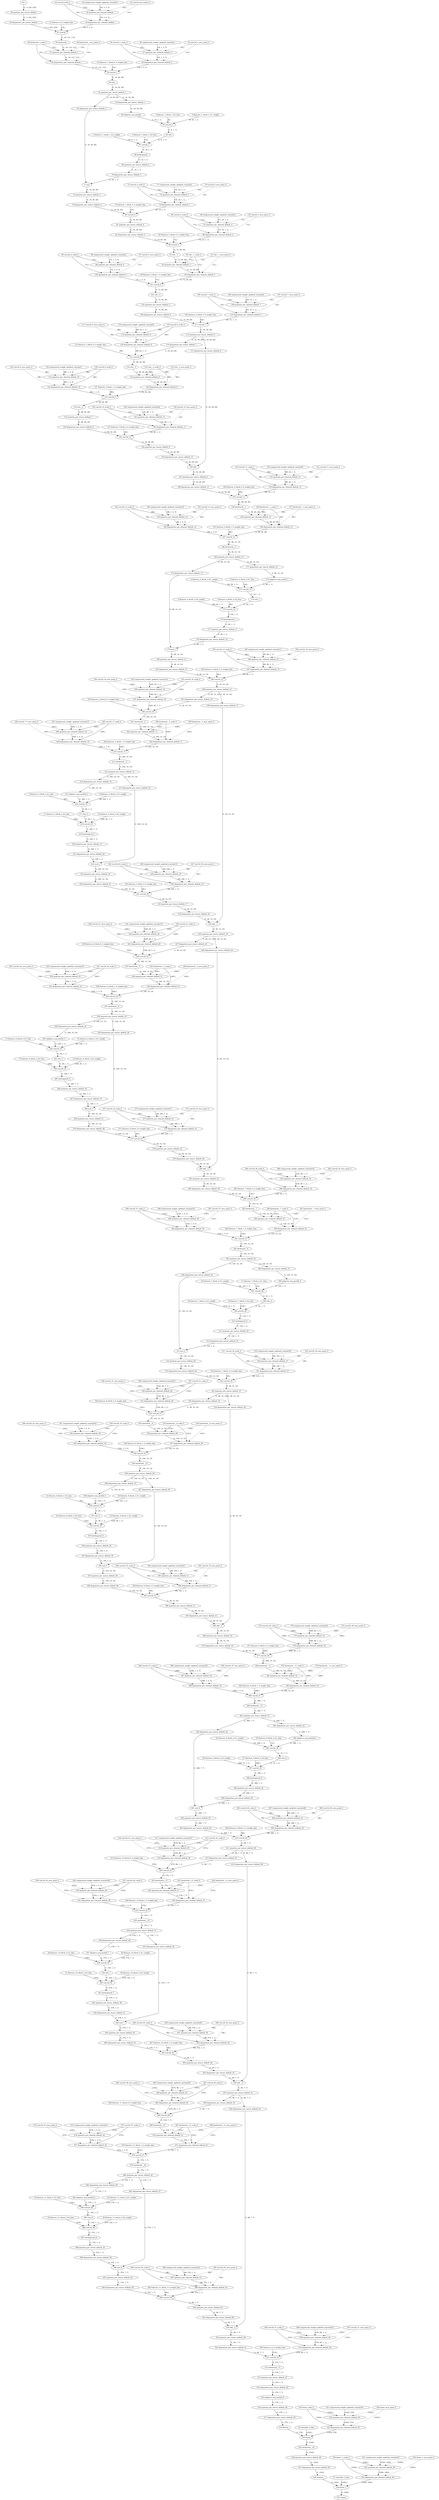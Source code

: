 strict digraph  {
"0 features_1_block_1_fc1_weight" [id=0, type=get_attr];
"1 features_1_block_1_fc1_bias" [id=1, type=get_attr];
"2 features_1_block_1_fc2_weight" [id=2, type=get_attr];
"3 features_1_block_1_fc2_bias" [id=3, type=get_attr];
"4 features_4_block_2_fc1_weight" [id=4, type=get_attr];
"5 features_4_block_2_fc1_bias" [id=5, type=get_attr];
"6 features_4_block_2_fc2_weight" [id=6, type=get_attr];
"7 features_4_block_2_fc2_bias" [id=7, type=get_attr];
"8 features_5_block_2_fc1_weight" [id=8, type=get_attr];
"9 features_5_block_2_fc1_bias" [id=9, type=get_attr];
"10 features_5_block_2_fc2_weight" [id=10, type=get_attr];
"11 features_5_block_2_fc2_bias" [id=11, type=get_attr];
"12 features_6_block_2_fc1_weight" [id=12, type=get_attr];
"13 features_6_block_2_fc1_bias" [id=13, type=get_attr];
"14 features_6_block_2_fc2_weight" [id=14, type=get_attr];
"15 features_6_block_2_fc2_bias" [id=15, type=get_attr];
"16 features_7_block_2_fc1_weight" [id=16, type=get_attr];
"17 features_7_block_2_fc1_bias" [id=17, type=get_attr];
"18 features_7_block_2_fc2_weight" [id=18, type=get_attr];
"19 features_7_block_2_fc2_bias" [id=19, type=get_attr];
"20 features_8_block_2_fc1_weight" [id=20, type=get_attr];
"21 features_8_block_2_fc1_bias" [id=21, type=get_attr];
"22 features_8_block_2_fc2_weight" [id=22, type=get_attr];
"23 features_8_block_2_fc2_bias" [id=23, type=get_attr];
"24 features_9_block_2_fc1_weight" [id=24, type=get_attr];
"25 features_9_block_2_fc1_bias" [id=25, type=get_attr];
"26 features_9_block_2_fc2_weight" [id=26, type=get_attr];
"27 features_9_block_2_fc2_bias" [id=27, type=get_attr];
"28 features_10_block_2_fc1_weight" [id=28, type=get_attr];
"29 features_10_block_2_fc1_bias" [id=29, type=get_attr];
"30 features_10_block_2_fc2_weight" [id=30, type=get_attr];
"31 features_10_block_2_fc2_bias" [id=31, type=get_attr];
"32 features_11_block_2_fc1_weight" [id=32, type=get_attr];
"33 features_11_block_2_fc1_bias" [id=33, type=get_attr];
"34 features_11_block_2_fc2_weight" [id=34, type=get_attr];
"35 features_11_block_2_fc2_bias" [id=35, type=get_attr];
"36 classifier_0_bias" [id=36, type=get_attr];
"37 classifier_3_bias" [id=37, type=get_attr];
"38 x" [id=38, type=input];
"39 quantize_per_tensor_default" [id=39, type=quantize_per_tensor];
"40 dequantize_per_tensor_default" [id=40, type=dequantize_per_tensor];
"41 features_0_0_weight_bias" [id=41, type=get_attr];
"42 conv2d_scale_0" [id=42, type=get_attr];
"43 conv2d_zero_point_0" [id=43, type=get_attr];
"44 compressed_weight_updated_constant0" [id=44, type=get_attr];
"45 quantize_per_channel_default" [id=45, type=quantize_per_channel];
"46 dequantize_per_channel_default" [id=46, type=dequantize_per_channel];
"47 conv2d" [id=47, type=conv2d];
"48 hardswish__scale_0" [id=48, type=get_attr];
"49 hardswish__zero_point_0" [id=49, type=get_attr];
"50 hardswish_" [id=50, type=hardswish_];
"51 quantize_per_channel_default_1" [id=51, type=quantize_per_channel];
"52 dequantize_per_channel_default_1" [id=52, type=dequantize_per_channel];
"53 features_1_block_0_0_weight_bias" [id=53, type=get_attr];
"54 conv2d_1_scale_0" [id=54, type=get_attr];
"55 conv2d_1_zero_point_0" [id=55, type=get_attr];
"56 compressed_weight_updated_constant1" [id=56, type=get_attr];
"57 quantize_per_channel_default_2" [id=57, type=quantize_per_channel];
"58 dequantize_per_channel_default_2" [id=58, type=dequantize_per_channel];
"59 conv2d_1" [id=59, type=conv2d];
"60 relu_" [id=60, type=relu_];
"61 quantize_per_tensor_default_1" [id=61, type=quantize_per_tensor];
"62 dequantize_per_tensor_default_2" [id=62, type=dequantize_per_tensor];
"63 dequantize_per_tensor_default_1" [id=63, type=dequantize_per_tensor];
"64 adaptive_avg_pool2d" [id=64, type=adaptive_avg_pool2d];
"65 conv2d_2" [id=65, type=conv2d];
"66 relu" [id=66, type=relu];
"67 conv2d_3" [id=67, type=conv2d];
"68 hardsigmoid" [id=68, type=hardsigmoid];
"69 quantize_per_tensor_default_2" [id=69, type=quantize_per_tensor];
"70 dequantize_per_tensor_default_3" [id=70, type=dequantize_per_tensor];
"71 mul" [id=71, type=mul];
"72 quantize_per_tensor_default_3" [id=72, type=quantize_per_tensor];
"73 dequantize_per_tensor_default_4" [id=73, type=dequantize_per_tensor];
"74 features_1_block_2_0_weight_bias" [id=74, type=get_attr];
"75 conv2d_4_scale_0" [id=75, type=get_attr];
"76 conv2d_4_zero_point_0" [id=76, type=get_attr];
"77 compressed_weight_updated_constant2" [id=77, type=get_attr];
"78 quantize_per_channel_default_3" [id=78, type=quantize_per_channel];
"79 dequantize_per_channel_default_3" [id=79, type=dequantize_per_channel];
"80 conv2d_4" [id=80, type=conv2d];
"81 quantize_per_tensor_default_4" [id=81, type=quantize_per_tensor];
"82 dequantize_per_tensor_default_5" [id=82, type=dequantize_per_tensor];
"83 features_2_block_0_0_weight_bias" [id=83, type=get_attr];
"84 conv2d_5_scale_0" [id=84, type=get_attr];
"85 conv2d_5_zero_point_0" [id=85, type=get_attr];
"86 compressed_weight_updated_constant3" [id=86, type=get_attr];
"87 quantize_per_channel_default_4" [id=87, type=quantize_per_channel];
"88 dequantize_per_channel_default_4" [id=88, type=dequantize_per_channel];
"89 conv2d_5" [id=89, type=conv2d];
"90 relu__1_scale_0" [id=90, type=get_attr];
"91 relu__1_zero_point_0" [id=91, type=get_attr];
"92 relu__1" [id=92, type=relu_];
"93 quantize_per_channel_default_5" [id=93, type=quantize_per_channel];
"94 dequantize_per_channel_default_5" [id=94, type=dequantize_per_channel];
"95 features_2_block_1_0_weight_bias" [id=95, type=get_attr];
"96 conv2d_6_scale_0" [id=96, type=get_attr];
"97 conv2d_6_zero_point_0" [id=97, type=get_attr];
"98 compressed_weight_updated_constant4" [id=98, type=get_attr];
"99 quantize_per_channel_default_6" [id=99, type=quantize_per_channel];
"100 dequantize_per_channel_default_6" [id=100, type=dequantize_per_channel];
"101 conv2d_6" [id=101, type=conv2d];
"102 relu__2" [id=102, type=relu_];
"103 quantize_per_tensor_default_5" [id=103, type=quantize_per_tensor];
"104 dequantize_per_tensor_default_6" [id=104, type=dequantize_per_tensor];
"105 features_2_block_2_0_weight_bias" [id=105, type=get_attr];
"106 conv2d_7_scale_0" [id=106, type=get_attr];
"107 conv2d_7_zero_point_0" [id=107, type=get_attr];
"108 compressed_weight_updated_constant5" [id=108, type=get_attr];
"109 quantize_per_channel_default_7" [id=109, type=quantize_per_channel];
"110 dequantize_per_channel_default_7" [id=110, type=dequantize_per_channel];
"111 conv2d_7" [id=111, type=conv2d];
"112 quantize_per_tensor_default_6" [id=112, type=quantize_per_tensor];
"113 dequantize_per_tensor_default_8" [id=113, type=dequantize_per_tensor];
"114 dequantize_per_tensor_default_7" [id=114, type=dequantize_per_tensor];
"115 features_3_block_0_0_weight_bias" [id=115, type=get_attr];
"116 conv2d_8_scale_0" [id=116, type=get_attr];
"117 conv2d_8_zero_point_0" [id=117, type=get_attr];
"118 compressed_weight_updated_constant6" [id=118, type=get_attr];
"119 quantize_per_channel_default_8" [id=119, type=quantize_per_channel];
"120 dequantize_per_channel_default_8" [id=120, type=dequantize_per_channel];
"121 conv2d_8" [id=121, type=conv2d];
"122 relu__3_scale_0" [id=122, type=get_attr];
"123 relu__3_zero_point_0" [id=123, type=get_attr];
"124 relu__3" [id=124, type=relu_];
"125 quantize_per_channel_default_9" [id=125, type=quantize_per_channel];
"126 dequantize_per_channel_default_9" [id=126, type=dequantize_per_channel];
"127 features_3_block_1_0_weight_bias" [id=127, type=get_attr];
"128 conv2d_9_scale_0" [id=128, type=get_attr];
"129 conv2d_9_zero_point_0" [id=129, type=get_attr];
"130 compressed_weight_updated_constant7" [id=130, type=get_attr];
"131 quantize_per_channel_default_10" [id=131, type=quantize_per_channel];
"132 dequantize_per_channel_default_10" [id=132, type=dequantize_per_channel];
"133 conv2d_9" [id=133, type=conv2d];
"134 relu__4" [id=134, type=relu_];
"135 quantize_per_tensor_default_7" [id=135, type=quantize_per_tensor];
"136 dequantize_per_tensor_default_9" [id=136, type=dequantize_per_tensor];
"137 features_3_block_2_0_weight_bias" [id=137, type=get_attr];
"138 conv2d_10_scale_0" [id=138, type=get_attr];
"139 conv2d_10_zero_point_0" [id=139, type=get_attr];
"140 compressed_weight_updated_constant8" [id=140, type=get_attr];
"141 quantize_per_channel_default_11" [id=141, type=quantize_per_channel];
"142 dequantize_per_channel_default_11" [id=142, type=dequantize_per_channel];
"143 conv2d_10" [id=143, type=conv2d];
"144 quantize_per_tensor_default_8" [id=144, type=quantize_per_tensor];
"145 dequantize_per_tensor_default_10" [id=145, type=dequantize_per_tensor];
"146 add_" [id=146, type=add_];
"147 quantize_per_tensor_default_9" [id=147, type=quantize_per_tensor];
"148 dequantize_per_tensor_default_11" [id=148, type=dequantize_per_tensor];
"149 features_4_block_0_0_weight_bias" [id=149, type=get_attr];
"150 conv2d_11_scale_0" [id=150, type=get_attr];
"151 conv2d_11_zero_point_0" [id=151, type=get_attr];
"152 compressed_weight_updated_constant9" [id=152, type=get_attr];
"153 quantize_per_channel_default_12" [id=153, type=quantize_per_channel];
"154 dequantize_per_channel_default_12" [id=154, type=dequantize_per_channel];
"155 conv2d_11" [id=155, type=conv2d];
"156 hardswish__1_scale_0" [id=156, type=get_attr];
"157 hardswish__1_zero_point_0" [id=157, type=get_attr];
"158 hardswish__1" [id=158, type=hardswish_];
"159 quantize_per_channel_default_13" [id=159, type=quantize_per_channel];
"160 dequantize_per_channel_default_13" [id=160, type=dequantize_per_channel];
"161 features_4_block_1_0_weight_bias" [id=161, type=get_attr];
"162 conv2d_12_scale_0" [id=162, type=get_attr];
"163 conv2d_12_zero_point_0" [id=163, type=get_attr];
"164 compressed_weight_updated_constant10" [id=164, type=get_attr];
"165 quantize_per_channel_default_14" [id=165, type=quantize_per_channel];
"166 dequantize_per_channel_default_14" [id=166, type=dequantize_per_channel];
"167 conv2d_12" [id=167, type=conv2d];
"168 hardswish__2" [id=168, type=hardswish_];
"169 quantize_per_tensor_default_10" [id=169, type=quantize_per_tensor];
"170 dequantize_per_tensor_default_13" [id=170, type=dequantize_per_tensor];
"171 dequantize_per_tensor_default_12" [id=171, type=dequantize_per_tensor];
"172 adaptive_avg_pool2d_1" [id=172, type=adaptive_avg_pool2d];
"173 conv2d_13" [id=173, type=conv2d];
"174 relu_1" [id=174, type=relu];
"175 conv2d_14" [id=175, type=conv2d];
"176 hardsigmoid_1" [id=176, type=hardsigmoid];
"177 quantize_per_tensor_default_11" [id=177, type=quantize_per_tensor];
"178 dequantize_per_tensor_default_14" [id=178, type=dequantize_per_tensor];
"179 mul_1" [id=179, type=mul];
"180 quantize_per_tensor_default_12" [id=180, type=quantize_per_tensor];
"181 dequantize_per_tensor_default_15" [id=181, type=dequantize_per_tensor];
"182 features_4_block_3_0_weight_bias" [id=182, type=get_attr];
"183 conv2d_15_scale_0" [id=183, type=get_attr];
"184 conv2d_15_zero_point_0" [id=184, type=get_attr];
"185 compressed_weight_updated_constant11" [id=185, type=get_attr];
"186 quantize_per_channel_default_15" [id=186, type=quantize_per_channel];
"187 dequantize_per_channel_default_15" [id=187, type=dequantize_per_channel];
"188 conv2d_15" [id=188, type=conv2d];
"189 quantize_per_tensor_default_13" [id=189, type=quantize_per_tensor];
"190 dequantize_per_tensor_default_17" [id=190, type=dequantize_per_tensor];
"191 dequantize_per_tensor_default_16" [id=191, type=dequantize_per_tensor];
"192 features_5_block_0_0_weight_bias" [id=192, type=get_attr];
"193 conv2d_16_scale_0" [id=193, type=get_attr];
"194 conv2d_16_zero_point_0" [id=194, type=get_attr];
"195 compressed_weight_updated_constant12" [id=195, type=get_attr];
"196 quantize_per_channel_default_16" [id=196, type=quantize_per_channel];
"197 dequantize_per_channel_default_16" [id=197, type=dequantize_per_channel];
"198 conv2d_16" [id=198, type=conv2d];
"199 hardswish__3_scale_0" [id=199, type=get_attr];
"200 hardswish__3_zero_point_0" [id=200, type=get_attr];
"201 hardswish__3" [id=201, type=hardswish_];
"202 quantize_per_channel_default_17" [id=202, type=quantize_per_channel];
"203 dequantize_per_channel_default_17" [id=203, type=dequantize_per_channel];
"204 features_5_block_1_0_weight_bias" [id=204, type=get_attr];
"205 conv2d_17_scale_0" [id=205, type=get_attr];
"206 conv2d_17_zero_point_0" [id=206, type=get_attr];
"207 compressed_weight_updated_constant13" [id=207, type=get_attr];
"208 quantize_per_channel_default_18" [id=208, type=quantize_per_channel];
"209 dequantize_per_channel_default_18" [id=209, type=dequantize_per_channel];
"210 conv2d_17" [id=210, type=conv2d];
"211 hardswish__4" [id=211, type=hardswish_];
"212 quantize_per_tensor_default_14" [id=212, type=quantize_per_tensor];
"213 dequantize_per_tensor_default_19" [id=213, type=dequantize_per_tensor];
"214 dequantize_per_tensor_default_18" [id=214, type=dequantize_per_tensor];
"215 adaptive_avg_pool2d_2" [id=215, type=adaptive_avg_pool2d];
"216 conv2d_18" [id=216, type=conv2d];
"217 relu_2" [id=217, type=relu];
"218 conv2d_19" [id=218, type=conv2d];
"219 hardsigmoid_2" [id=219, type=hardsigmoid];
"220 quantize_per_tensor_default_15" [id=220, type=quantize_per_tensor];
"221 dequantize_per_tensor_default_20" [id=221, type=dequantize_per_tensor];
"222 mul_2" [id=222, type=mul];
"223 quantize_per_tensor_default_16" [id=223, type=quantize_per_tensor];
"224 dequantize_per_tensor_default_21" [id=224, type=dequantize_per_tensor];
"225 features_5_block_3_0_weight_bias" [id=225, type=get_attr];
"226 conv2d_20_scale_0" [id=226, type=get_attr];
"227 conv2d_20_zero_point_0" [id=227, type=get_attr];
"228 compressed_weight_updated_constant14" [id=228, type=get_attr];
"229 quantize_per_channel_default_19" [id=229, type=quantize_per_channel];
"230 dequantize_per_channel_default_19" [id=230, type=dequantize_per_channel];
"231 conv2d_20" [id=231, type=conv2d];
"232 quantize_per_tensor_default_17" [id=232, type=quantize_per_tensor];
"233 dequantize_per_tensor_default_22" [id=233, type=dequantize_per_tensor];
"234 add__1" [id=234, type=add_];
"235 quantize_per_tensor_default_18" [id=235, type=quantize_per_tensor];
"236 dequantize_per_tensor_default_24" [id=236, type=dequantize_per_tensor];
"237 dequantize_per_tensor_default_23" [id=237, type=dequantize_per_tensor];
"238 features_6_block_0_0_weight_bias" [id=238, type=get_attr];
"239 conv2d_21_scale_0" [id=239, type=get_attr];
"240 conv2d_21_zero_point_0" [id=240, type=get_attr];
"241 compressed_weight_updated_constant15" [id=241, type=get_attr];
"242 quantize_per_channel_default_20" [id=242, type=quantize_per_channel];
"243 dequantize_per_channel_default_20" [id=243, type=dequantize_per_channel];
"244 conv2d_21" [id=244, type=conv2d];
"245 hardswish__5_scale_0" [id=245, type=get_attr];
"246 hardswish__5_zero_point_0" [id=246, type=get_attr];
"247 hardswish__5" [id=247, type=hardswish_];
"248 quantize_per_channel_default_21" [id=248, type=quantize_per_channel];
"249 dequantize_per_channel_default_21" [id=249, type=dequantize_per_channel];
"250 features_6_block_1_0_weight_bias" [id=250, type=get_attr];
"251 conv2d_22_scale_0" [id=251, type=get_attr];
"252 conv2d_22_zero_point_0" [id=252, type=get_attr];
"253 compressed_weight_updated_constant16" [id=253, type=get_attr];
"254 quantize_per_channel_default_22" [id=254, type=quantize_per_channel];
"255 dequantize_per_channel_default_22" [id=255, type=dequantize_per_channel];
"256 conv2d_22" [id=256, type=conv2d];
"257 hardswish__6" [id=257, type=hardswish_];
"258 quantize_per_tensor_default_19" [id=258, type=quantize_per_tensor];
"259 dequantize_per_tensor_default_26" [id=259, type=dequantize_per_tensor];
"260 dequantize_per_tensor_default_25" [id=260, type=dequantize_per_tensor];
"261 adaptive_avg_pool2d_3" [id=261, type=adaptive_avg_pool2d];
"262 conv2d_23" [id=262, type=conv2d];
"263 relu_3" [id=263, type=relu];
"264 conv2d_24" [id=264, type=conv2d];
"265 hardsigmoid_3" [id=265, type=hardsigmoid];
"266 quantize_per_tensor_default_20" [id=266, type=quantize_per_tensor];
"267 dequantize_per_tensor_default_27" [id=267, type=dequantize_per_tensor];
"268 mul_3" [id=268, type=mul];
"269 quantize_per_tensor_default_21" [id=269, type=quantize_per_tensor];
"270 dequantize_per_tensor_default_28" [id=270, type=dequantize_per_tensor];
"271 features_6_block_3_0_weight_bias" [id=271, type=get_attr];
"272 conv2d_25_scale_0" [id=272, type=get_attr];
"273 conv2d_25_zero_point_0" [id=273, type=get_attr];
"274 compressed_weight_updated_constant17" [id=274, type=get_attr];
"275 quantize_per_channel_default_23" [id=275, type=quantize_per_channel];
"276 dequantize_per_channel_default_23" [id=276, type=dequantize_per_channel];
"277 conv2d_25" [id=277, type=conv2d];
"278 quantize_per_tensor_default_22" [id=278, type=quantize_per_tensor];
"279 dequantize_per_tensor_default_29" [id=279, type=dequantize_per_tensor];
"280 add__2" [id=280, type=add_];
"281 quantize_per_tensor_default_23" [id=281, type=quantize_per_tensor];
"282 dequantize_per_tensor_default_30" [id=282, type=dequantize_per_tensor];
"283 features_7_block_0_0_weight_bias" [id=283, type=get_attr];
"284 conv2d_26_scale_0" [id=284, type=get_attr];
"285 conv2d_26_zero_point_0" [id=285, type=get_attr];
"286 compressed_weight_updated_constant18" [id=286, type=get_attr];
"287 quantize_per_channel_default_24" [id=287, type=quantize_per_channel];
"288 dequantize_per_channel_default_24" [id=288, type=dequantize_per_channel];
"289 conv2d_26" [id=289, type=conv2d];
"290 hardswish__7_scale_0" [id=290, type=get_attr];
"291 hardswish__7_zero_point_0" [id=291, type=get_attr];
"292 hardswish__7" [id=292, type=hardswish_];
"293 quantize_per_channel_default_25" [id=293, type=quantize_per_channel];
"294 dequantize_per_channel_default_25" [id=294, type=dequantize_per_channel];
"295 features_7_block_1_0_weight_bias" [id=295, type=get_attr];
"296 conv2d_27_scale_0" [id=296, type=get_attr];
"297 conv2d_27_zero_point_0" [id=297, type=get_attr];
"298 compressed_weight_updated_constant19" [id=298, type=get_attr];
"299 quantize_per_channel_default_26" [id=299, type=quantize_per_channel];
"300 dequantize_per_channel_default_26" [id=300, type=dequantize_per_channel];
"301 conv2d_27" [id=301, type=conv2d];
"302 hardswish__8" [id=302, type=hardswish_];
"303 quantize_per_tensor_default_24" [id=303, type=quantize_per_tensor];
"304 dequantize_per_tensor_default_32" [id=304, type=dequantize_per_tensor];
"305 dequantize_per_tensor_default_31" [id=305, type=dequantize_per_tensor];
"306 adaptive_avg_pool2d_4" [id=306, type=adaptive_avg_pool2d];
"307 conv2d_28" [id=307, type=conv2d];
"308 relu_4" [id=308, type=relu];
"309 conv2d_29" [id=309, type=conv2d];
"310 hardsigmoid_4" [id=310, type=hardsigmoid];
"311 quantize_per_tensor_default_25" [id=311, type=quantize_per_tensor];
"312 dequantize_per_tensor_default_33" [id=312, type=dequantize_per_tensor];
"313 mul_4" [id=313, type=mul];
"314 quantize_per_tensor_default_26" [id=314, type=quantize_per_tensor];
"315 dequantize_per_tensor_default_34" [id=315, type=dequantize_per_tensor];
"316 features_7_block_3_0_weight_bias" [id=316, type=get_attr];
"317 conv2d_30_scale_0" [id=317, type=get_attr];
"318 conv2d_30_zero_point_0" [id=318, type=get_attr];
"319 compressed_weight_updated_constant20" [id=319, type=get_attr];
"320 quantize_per_channel_default_27" [id=320, type=quantize_per_channel];
"321 dequantize_per_channel_default_27" [id=321, type=dequantize_per_channel];
"322 conv2d_30" [id=322, type=conv2d];
"323 quantize_per_tensor_default_27" [id=323, type=quantize_per_tensor];
"324 dequantize_per_tensor_default_36" [id=324, type=dequantize_per_tensor];
"325 dequantize_per_tensor_default_35" [id=325, type=dequantize_per_tensor];
"326 features_8_block_0_0_weight_bias" [id=326, type=get_attr];
"327 conv2d_31_scale_0" [id=327, type=get_attr];
"328 conv2d_31_zero_point_0" [id=328, type=get_attr];
"329 compressed_weight_updated_constant21" [id=329, type=get_attr];
"330 quantize_per_channel_default_28" [id=330, type=quantize_per_channel];
"331 dequantize_per_channel_default_28" [id=331, type=dequantize_per_channel];
"332 conv2d_31" [id=332, type=conv2d];
"333 hardswish__9_scale_0" [id=333, type=get_attr];
"334 hardswish__9_zero_point_0" [id=334, type=get_attr];
"335 hardswish__9" [id=335, type=hardswish_];
"336 quantize_per_channel_default_29" [id=336, type=quantize_per_channel];
"337 dequantize_per_channel_default_29" [id=337, type=dequantize_per_channel];
"338 features_8_block_1_0_weight_bias" [id=338, type=get_attr];
"339 conv2d_32_scale_0" [id=339, type=get_attr];
"340 conv2d_32_zero_point_0" [id=340, type=get_attr];
"341 compressed_weight_updated_constant22" [id=341, type=get_attr];
"342 quantize_per_channel_default_30" [id=342, type=quantize_per_channel];
"343 dequantize_per_channel_default_30" [id=343, type=dequantize_per_channel];
"344 conv2d_32" [id=344, type=conv2d];
"345 hardswish__10" [id=345, type=hardswish_];
"346 quantize_per_tensor_default_28" [id=346, type=quantize_per_tensor];
"347 dequantize_per_tensor_default_38" [id=347, type=dequantize_per_tensor];
"348 dequantize_per_tensor_default_37" [id=348, type=dequantize_per_tensor];
"349 adaptive_avg_pool2d_5" [id=349, type=adaptive_avg_pool2d];
"350 conv2d_33" [id=350, type=conv2d];
"351 relu_5" [id=351, type=relu];
"352 conv2d_34" [id=352, type=conv2d];
"353 hardsigmoid_5" [id=353, type=hardsigmoid];
"354 quantize_per_tensor_default_29" [id=354, type=quantize_per_tensor];
"355 dequantize_per_tensor_default_39" [id=355, type=dequantize_per_tensor];
"356 mul_5" [id=356, type=mul];
"357 quantize_per_tensor_default_30" [id=357, type=quantize_per_tensor];
"358 dequantize_per_tensor_default_40" [id=358, type=dequantize_per_tensor];
"359 features_8_block_3_0_weight_bias" [id=359, type=get_attr];
"360 conv2d_35_scale_0" [id=360, type=get_attr];
"361 conv2d_35_zero_point_0" [id=361, type=get_attr];
"362 compressed_weight_updated_constant23" [id=362, type=get_attr];
"363 quantize_per_channel_default_31" [id=363, type=quantize_per_channel];
"364 dequantize_per_channel_default_31" [id=364, type=dequantize_per_channel];
"365 conv2d_35" [id=365, type=conv2d];
"366 quantize_per_tensor_default_31" [id=366, type=quantize_per_tensor];
"367 dequantize_per_tensor_default_41" [id=367, type=dequantize_per_tensor];
"368 add__3" [id=368, type=add_];
"369 quantize_per_tensor_default_32" [id=369, type=quantize_per_tensor];
"370 dequantize_per_tensor_default_42" [id=370, type=dequantize_per_tensor];
"371 features_9_block_0_0_weight_bias" [id=371, type=get_attr];
"372 conv2d_36_scale_0" [id=372, type=get_attr];
"373 conv2d_36_zero_point_0" [id=373, type=get_attr];
"374 compressed_weight_updated_constant24" [id=374, type=get_attr];
"375 quantize_per_channel_default_32" [id=375, type=quantize_per_channel];
"376 dequantize_per_channel_default_32" [id=376, type=dequantize_per_channel];
"377 conv2d_36" [id=377, type=conv2d];
"378 hardswish__11_scale_0" [id=378, type=get_attr];
"379 hardswish__11_zero_point_0" [id=379, type=get_attr];
"380 hardswish__11" [id=380, type=hardswish_];
"381 quantize_per_channel_default_33" [id=381, type=quantize_per_channel];
"382 dequantize_per_channel_default_33" [id=382, type=dequantize_per_channel];
"383 features_9_block_1_0_weight_bias" [id=383, type=get_attr];
"384 conv2d_37_scale_0" [id=384, type=get_attr];
"385 conv2d_37_zero_point_0" [id=385, type=get_attr];
"386 compressed_weight_updated_constant25" [id=386, type=get_attr];
"387 quantize_per_channel_default_34" [id=387, type=quantize_per_channel];
"388 dequantize_per_channel_default_34" [id=388, type=dequantize_per_channel];
"389 conv2d_37" [id=389, type=conv2d];
"390 hardswish__12" [id=390, type=hardswish_];
"391 quantize_per_tensor_default_33" [id=391, type=quantize_per_tensor];
"392 dequantize_per_tensor_default_44" [id=392, type=dequantize_per_tensor];
"393 dequantize_per_tensor_default_43" [id=393, type=dequantize_per_tensor];
"394 adaptive_avg_pool2d_6" [id=394, type=adaptive_avg_pool2d];
"395 conv2d_38" [id=395, type=conv2d];
"396 relu_6" [id=396, type=relu];
"397 conv2d_39" [id=397, type=conv2d];
"398 hardsigmoid_6" [id=398, type=hardsigmoid];
"399 quantize_per_tensor_default_34" [id=399, type=quantize_per_tensor];
"400 dequantize_per_tensor_default_45" [id=400, type=dequantize_per_tensor];
"401 mul_6" [id=401, type=mul];
"402 quantize_per_tensor_default_35" [id=402, type=quantize_per_tensor];
"403 dequantize_per_tensor_default_46" [id=403, type=dequantize_per_tensor];
"404 features_9_block_3_0_weight_bias" [id=404, type=get_attr];
"405 conv2d_40_scale_0" [id=405, type=get_attr];
"406 conv2d_40_zero_point_0" [id=406, type=get_attr];
"407 compressed_weight_updated_constant26" [id=407, type=get_attr];
"408 quantize_per_channel_default_35" [id=408, type=quantize_per_channel];
"409 dequantize_per_channel_default_35" [id=409, type=dequantize_per_channel];
"410 conv2d_40" [id=410, type=conv2d];
"411 quantize_per_tensor_default_36" [id=411, type=quantize_per_tensor];
"412 dequantize_per_tensor_default_48" [id=412, type=dequantize_per_tensor];
"413 dequantize_per_tensor_default_47" [id=413, type=dequantize_per_tensor];
"414 features_10_block_0_0_weight_bias" [id=414, type=get_attr];
"415 conv2d_41_scale_0" [id=415, type=get_attr];
"416 conv2d_41_zero_point_0" [id=416, type=get_attr];
"417 compressed_weight_updated_constant27" [id=417, type=get_attr];
"418 quantize_per_channel_default_36" [id=418, type=quantize_per_channel];
"419 dequantize_per_channel_default_36" [id=419, type=dequantize_per_channel];
"420 conv2d_41" [id=420, type=conv2d];
"421 hardswish__13_scale_0" [id=421, type=get_attr];
"422 hardswish__13_zero_point_0" [id=422, type=get_attr];
"423 hardswish__13" [id=423, type=hardswish_];
"424 quantize_per_channel_default_37" [id=424, type=quantize_per_channel];
"425 dequantize_per_channel_default_37" [id=425, type=dequantize_per_channel];
"426 features_10_block_1_0_weight_bias" [id=426, type=get_attr];
"427 conv2d_42_scale_0" [id=427, type=get_attr];
"428 conv2d_42_zero_point_0" [id=428, type=get_attr];
"429 compressed_weight_updated_constant28" [id=429, type=get_attr];
"430 quantize_per_channel_default_38" [id=430, type=quantize_per_channel];
"431 dequantize_per_channel_default_38" [id=431, type=dequantize_per_channel];
"432 conv2d_42" [id=432, type=conv2d];
"433 hardswish__14" [id=433, type=hardswish_];
"434 quantize_per_tensor_default_37" [id=434, type=quantize_per_tensor];
"435 dequantize_per_tensor_default_50" [id=435, type=dequantize_per_tensor];
"436 dequantize_per_tensor_default_49" [id=436, type=dequantize_per_tensor];
"437 adaptive_avg_pool2d_7" [id=437, type=adaptive_avg_pool2d];
"438 conv2d_43" [id=438, type=conv2d];
"439 relu_7" [id=439, type=relu];
"440 conv2d_44" [id=440, type=conv2d];
"441 hardsigmoid_7" [id=441, type=hardsigmoid];
"442 quantize_per_tensor_default_38" [id=442, type=quantize_per_tensor];
"443 dequantize_per_tensor_default_51" [id=443, type=dequantize_per_tensor];
"444 mul_7" [id=444, type=mul];
"445 quantize_per_tensor_default_39" [id=445, type=quantize_per_tensor];
"446 dequantize_per_tensor_default_52" [id=446, type=dequantize_per_tensor];
"447 features_10_block_3_0_weight_bias" [id=447, type=get_attr];
"448 conv2d_45_scale_0" [id=448, type=get_attr];
"449 conv2d_45_zero_point_0" [id=449, type=get_attr];
"450 compressed_weight_updated_constant29" [id=450, type=get_attr];
"451 quantize_per_channel_default_39" [id=451, type=quantize_per_channel];
"452 dequantize_per_channel_default_39" [id=452, type=dequantize_per_channel];
"453 conv2d_45" [id=453, type=conv2d];
"454 quantize_per_tensor_default_40" [id=454, type=quantize_per_tensor];
"455 dequantize_per_tensor_default_53" [id=455, type=dequantize_per_tensor];
"456 add__4" [id=456, type=add_];
"457 quantize_per_tensor_default_41" [id=457, type=quantize_per_tensor];
"458 dequantize_per_tensor_default_55" [id=458, type=dequantize_per_tensor];
"459 dequantize_per_tensor_default_54" [id=459, type=dequantize_per_tensor];
"460 features_11_block_0_0_weight_bias" [id=460, type=get_attr];
"461 conv2d_46_scale_0" [id=461, type=get_attr];
"462 conv2d_46_zero_point_0" [id=462, type=get_attr];
"463 compressed_weight_updated_constant30" [id=463, type=get_attr];
"464 quantize_per_channel_default_40" [id=464, type=quantize_per_channel];
"465 dequantize_per_channel_default_40" [id=465, type=dequantize_per_channel];
"466 conv2d_46" [id=466, type=conv2d];
"467 hardswish__15_scale_0" [id=467, type=get_attr];
"468 hardswish__15_zero_point_0" [id=468, type=get_attr];
"469 hardswish__15" [id=469, type=hardswish_];
"470 quantize_per_channel_default_41" [id=470, type=quantize_per_channel];
"471 dequantize_per_channel_default_41" [id=471, type=dequantize_per_channel];
"472 features_11_block_1_0_weight_bias" [id=472, type=get_attr];
"473 conv2d_47_scale_0" [id=473, type=get_attr];
"474 conv2d_47_zero_point_0" [id=474, type=get_attr];
"475 compressed_weight_updated_constant31" [id=475, type=get_attr];
"476 quantize_per_channel_default_42" [id=476, type=quantize_per_channel];
"477 dequantize_per_channel_default_42" [id=477, type=dequantize_per_channel];
"478 conv2d_47" [id=478, type=conv2d];
"479 hardswish__16" [id=479, type=hardswish_];
"480 quantize_per_tensor_default_42" [id=480, type=quantize_per_tensor];
"481 dequantize_per_tensor_default_57" [id=481, type=dequantize_per_tensor];
"482 dequantize_per_tensor_default_56" [id=482, type=dequantize_per_tensor];
"483 adaptive_avg_pool2d_8" [id=483, type=adaptive_avg_pool2d];
"484 conv2d_48" [id=484, type=conv2d];
"485 relu_8" [id=485, type=relu];
"486 conv2d_49" [id=486, type=conv2d];
"487 hardsigmoid_8" [id=487, type=hardsigmoid];
"488 quantize_per_tensor_default_43" [id=488, type=quantize_per_tensor];
"489 dequantize_per_tensor_default_58" [id=489, type=dequantize_per_tensor];
"490 mul_8" [id=490, type=mul];
"491 quantize_per_tensor_default_44" [id=491, type=quantize_per_tensor];
"492 dequantize_per_tensor_default_59" [id=492, type=dequantize_per_tensor];
"493 features_11_block_3_0_weight_bias" [id=493, type=get_attr];
"494 conv2d_50_scale_0" [id=494, type=get_attr];
"495 conv2d_50_zero_point_0" [id=495, type=get_attr];
"496 compressed_weight_updated_constant32" [id=496, type=get_attr];
"497 quantize_per_channel_default_43" [id=497, type=quantize_per_channel];
"498 dequantize_per_channel_default_43" [id=498, type=dequantize_per_channel];
"499 conv2d_50" [id=499, type=conv2d];
"500 quantize_per_tensor_default_45" [id=500, type=quantize_per_tensor];
"501 dequantize_per_tensor_default_60" [id=501, type=dequantize_per_tensor];
"502 add__5" [id=502, type=add_];
"503 quantize_per_tensor_default_46" [id=503, type=quantize_per_tensor];
"504 dequantize_per_tensor_default_61" [id=504, type=dequantize_per_tensor];
"505 features_12_0_weight_bias" [id=505, type=get_attr];
"506 conv2d_51_scale_0" [id=506, type=get_attr];
"507 conv2d_51_zero_point_0" [id=507, type=get_attr];
"508 compressed_weight_updated_constant33" [id=508, type=get_attr];
"509 quantize_per_channel_default_44" [id=509, type=quantize_per_channel];
"510 dequantize_per_channel_default_44" [id=510, type=dequantize_per_channel];
"511 conv2d_51" [id=511, type=conv2d];
"512 hardswish__17" [id=512, type=hardswish_];
"513 quantize_per_tensor_default_47" [id=513, type=quantize_per_tensor];
"514 dequantize_per_tensor_default_62" [id=514, type=dequantize_per_tensor];
"515 adaptive_avg_pool2d_9" [id=515, type=adaptive_avg_pool2d];
"516 quantize_per_tensor_default_48" [id=516, type=quantize_per_tensor];
"517 dequantize_per_tensor_default_63" [id=517, type=dequantize_per_tensor];
"518 flatten" [id=518, type=flatten];
"519 linear_scale_0" [id=519, type=get_attr];
"520 linear_zero_point_0" [id=520, type=get_attr];
"521 compressed_weight_updated_constant34" [id=521, type=get_attr];
"522 quantize_per_channel_default_45" [id=522, type=quantize_per_channel];
"523 dequantize_per_channel_default_45" [id=523, type=dequantize_per_channel];
"524 linear" [id=524, type=linear];
"525 hardswish__18" [id=525, type=hardswish_];
"526 quantize_per_tensor_default_49" [id=526, type=quantize_per_tensor];
"527 dequantize_per_tensor_default_64" [id=527, type=dequantize_per_tensor];
"528 dropout_" [id=528, type=dropout_];
"529 linear_1_scale_0" [id=529, type=get_attr];
"530 linear_1_zero_point_0" [id=530, type=get_attr];
"531 compressed_weight_updated_constant35" [id=531, type=get_attr];
"532 quantize_per_channel_default_46" [id=532, type=quantize_per_channel];
"533 dequantize_per_channel_default_46" [id=533, type=dequantize_per_channel];
"534 linear_1" [id=534, type=linear];
"535 output" [id=535, type=output];
"0 features_1_block_1_fc1_weight" -> "65 conv2d_2"  [label="(8, 16, 1, 1)", style=solid];
"1 features_1_block_1_fc1_bias" -> "65 conv2d_2"  [label="(8,)", style=solid];
"2 features_1_block_1_fc2_weight" -> "67 conv2d_3"  [label="(16, 8, 1, 1)", style=solid];
"3 features_1_block_1_fc2_bias" -> "67 conv2d_3"  [label="(16,)", style=solid];
"4 features_4_block_2_fc1_weight" -> "173 conv2d_13"  [label="(24, 96, 1, 1)", style=solid];
"5 features_4_block_2_fc1_bias" -> "173 conv2d_13"  [label="(24,)", style=solid];
"6 features_4_block_2_fc2_weight" -> "175 conv2d_14"  [label="(96, 24, 1, 1)", style=solid];
"7 features_4_block_2_fc2_bias" -> "175 conv2d_14"  [label="(96,)", style=solid];
"8 features_5_block_2_fc1_weight" -> "216 conv2d_18"  [label="(64, 240, 1, 1)", style=solid];
"9 features_5_block_2_fc1_bias" -> "216 conv2d_18"  [label="(64,)", style=solid];
"10 features_5_block_2_fc2_weight" -> "218 conv2d_19"  [label="(240, 64, 1, 1)", style=solid];
"11 features_5_block_2_fc2_bias" -> "218 conv2d_19"  [label="(240,)", style=solid];
"12 features_6_block_2_fc1_weight" -> "262 conv2d_23"  [label="(64, 240, 1, 1)", style=solid];
"13 features_6_block_2_fc1_bias" -> "262 conv2d_23"  [label="(64,)", style=solid];
"14 features_6_block_2_fc2_weight" -> "264 conv2d_24"  [label="(240, 64, 1, 1)", style=solid];
"15 features_6_block_2_fc2_bias" -> "264 conv2d_24"  [label="(240,)", style=solid];
"16 features_7_block_2_fc1_weight" -> "307 conv2d_28"  [label="(32, 120, 1, 1)", style=solid];
"17 features_7_block_2_fc1_bias" -> "307 conv2d_28"  [label="(32,)", style=solid];
"18 features_7_block_2_fc2_weight" -> "309 conv2d_29"  [label="(120, 32, 1, 1)", style=solid];
"19 features_7_block_2_fc2_bias" -> "309 conv2d_29"  [label="(120,)", style=solid];
"20 features_8_block_2_fc1_weight" -> "350 conv2d_33"  [label="(40, 144, 1, 1)", style=solid];
"21 features_8_block_2_fc1_bias" -> "350 conv2d_33"  [label="(40,)", style=solid];
"22 features_8_block_2_fc2_weight" -> "352 conv2d_34"  [label="(144, 40, 1, 1)", style=solid];
"23 features_8_block_2_fc2_bias" -> "352 conv2d_34"  [label="(144,)", style=solid];
"24 features_9_block_2_fc1_weight" -> "395 conv2d_38"  [label="(72, 288, 1, 1)", style=solid];
"25 features_9_block_2_fc1_bias" -> "395 conv2d_38"  [label="(72,)", style=solid];
"26 features_9_block_2_fc2_weight" -> "397 conv2d_39"  [label="(288, 72, 1, 1)", style=solid];
"27 features_9_block_2_fc2_bias" -> "397 conv2d_39"  [label="(288,)", style=solid];
"28 features_10_block_2_fc1_weight" -> "438 conv2d_43"  [label="(144, 576, 1, 1)", style=solid];
"29 features_10_block_2_fc1_bias" -> "438 conv2d_43"  [label="(144,)", style=solid];
"30 features_10_block_2_fc2_weight" -> "440 conv2d_44"  [label="(576, 144, 1, 1)", style=solid];
"31 features_10_block_2_fc2_bias" -> "440 conv2d_44"  [label="(576,)", style=solid];
"32 features_11_block_2_fc1_weight" -> "484 conv2d_48"  [label="(144, 576, 1, 1)", style=solid];
"33 features_11_block_2_fc1_bias" -> "484 conv2d_48"  [label="(144,)", style=solid];
"34 features_11_block_2_fc2_weight" -> "486 conv2d_49"  [label="(576, 144, 1, 1)", style=solid];
"35 features_11_block_2_fc2_bias" -> "486 conv2d_49"  [label="(576,)", style=solid];
"36 classifier_0_bias" -> "524 linear"  [label="(1024,)", style=solid];
"37 classifier_3_bias" -> "534 linear_1"  [label="(1000,)", style=solid];
"38 x" -> "39 quantize_per_tensor_default"  [label="(1, 3, 224, 224)", style=solid];
"39 quantize_per_tensor_default" -> "40 dequantize_per_tensor_default"  [label="(1, 3, 224, 224)", style=solid];
"40 dequantize_per_tensor_default" -> "47 conv2d"  [label="(1, 3, 224, 224)", style=solid];
"41 features_0_0_weight_bias" -> "47 conv2d"  [label="(16,)", style=solid];
"42 conv2d_scale_0" -> "45 quantize_per_channel_default"  [label="(16,)", style=solid];
"42 conv2d_scale_0" -> "46 dequantize_per_channel_default"  [label="(16,)", style=solid];
"43 conv2d_zero_point_0" -> "45 quantize_per_channel_default"  [label="(16,)", style=dashed];
"43 conv2d_zero_point_0" -> "46 dequantize_per_channel_default"  [label="(16,)", style=dashed];
"44 compressed_weight_updated_constant0" -> "45 quantize_per_channel_default"  [label="(16, 3, 3, 3)", style=solid];
"45 quantize_per_channel_default" -> "46 dequantize_per_channel_default"  [label="(16, 3, 3, 3)", style=solid];
"46 dequantize_per_channel_default" -> "47 conv2d"  [label="(16, 3, 3, 3)", style=solid];
"47 conv2d" -> "50 hardswish_"  [label="(1, 16, 112, 112)", style=solid];
"48 hardswish__scale_0" -> "51 quantize_per_channel_default_1"  [label="(16,)", style=solid];
"48 hardswish__scale_0" -> "52 dequantize_per_channel_default_1"  [label="(16,)", style=solid];
"49 hardswish__zero_point_0" -> "51 quantize_per_channel_default_1"  [label="(16,)", style=dashed];
"49 hardswish__zero_point_0" -> "52 dequantize_per_channel_default_1"  [label="(16,)", style=dashed];
"50 hardswish_" -> "51 quantize_per_channel_default_1"  [label="(1, 16, 112, 112)", style=solid];
"51 quantize_per_channel_default_1" -> "52 dequantize_per_channel_default_1"  [label="(1, 16, 112, 112)", style=solid];
"52 dequantize_per_channel_default_1" -> "59 conv2d_1"  [label="(1, 16, 112, 112)", style=solid];
"53 features_1_block_0_0_weight_bias" -> "59 conv2d_1"  [label="(16,)", style=solid];
"54 conv2d_1_scale_0" -> "57 quantize_per_channel_default_2"  [label="(16,)", style=solid];
"54 conv2d_1_scale_0" -> "58 dequantize_per_channel_default_2"  [label="(16,)", style=solid];
"55 conv2d_1_zero_point_0" -> "57 quantize_per_channel_default_2"  [label="(16,)", style=dashed];
"55 conv2d_1_zero_point_0" -> "58 dequantize_per_channel_default_2"  [label="(16,)", style=dashed];
"56 compressed_weight_updated_constant1" -> "57 quantize_per_channel_default_2"  [label="(16, 1, 3, 3)", style=solid];
"57 quantize_per_channel_default_2" -> "58 dequantize_per_channel_default_2"  [label="(16, 1, 3, 3)", style=solid];
"58 dequantize_per_channel_default_2" -> "59 conv2d_1"  [label="(16, 1, 3, 3)", style=solid];
"59 conv2d_1" -> "60 relu_"  [label="(1, 16, 56, 56)", style=solid];
"60 relu_" -> "61 quantize_per_tensor_default_1"  [label="(1, 16, 56, 56)", style=solid];
"61 quantize_per_tensor_default_1" -> "62 dequantize_per_tensor_default_2"  [label="(1, 16, 56, 56)", style=solid];
"61 quantize_per_tensor_default_1" -> "63 dequantize_per_tensor_default_1"  [label="(1, 16, 56, 56)", style=solid];
"62 dequantize_per_tensor_default_2" -> "71 mul"  [label="(1, 16, 56, 56)", style=solid];
"63 dequantize_per_tensor_default_1" -> "64 adaptive_avg_pool2d"  [label="(1, 16, 56, 56)", style=solid];
"64 adaptive_avg_pool2d" -> "65 conv2d_2"  [label="(1, 16, 1, 1)", style=solid];
"65 conv2d_2" -> "66 relu"  [label="(1, 8, 1, 1)", style=solid];
"66 relu" -> "67 conv2d_3"  [label="(1, 8, 1, 1)", style=solid];
"67 conv2d_3" -> "68 hardsigmoid"  [label="(1, 16, 1, 1)", style=solid];
"68 hardsigmoid" -> "69 quantize_per_tensor_default_2"  [label="(1, 16, 1, 1)", style=solid];
"69 quantize_per_tensor_default_2" -> "70 dequantize_per_tensor_default_3"  [label="(1, 16, 1, 1)", style=solid];
"70 dequantize_per_tensor_default_3" -> "71 mul"  [label="(1, 16, 1, 1)", style=solid];
"71 mul" -> "72 quantize_per_tensor_default_3"  [label="(1, 16, 56, 56)", style=solid];
"72 quantize_per_tensor_default_3" -> "73 dequantize_per_tensor_default_4"  [label="(1, 16, 56, 56)", style=solid];
"73 dequantize_per_tensor_default_4" -> "80 conv2d_4"  [label="(1, 16, 56, 56)", style=solid];
"74 features_1_block_2_0_weight_bias" -> "80 conv2d_4"  [label="(16,)", style=solid];
"75 conv2d_4_scale_0" -> "78 quantize_per_channel_default_3"  [label="(16,)", style=solid];
"75 conv2d_4_scale_0" -> "79 dequantize_per_channel_default_3"  [label="(16,)", style=solid];
"76 conv2d_4_zero_point_0" -> "78 quantize_per_channel_default_3"  [label="(16,)", style=dashed];
"76 conv2d_4_zero_point_0" -> "79 dequantize_per_channel_default_3"  [label="(16,)", style=dashed];
"77 compressed_weight_updated_constant2" -> "78 quantize_per_channel_default_3"  [label="(16, 16, 1, 1)", style=solid];
"78 quantize_per_channel_default_3" -> "79 dequantize_per_channel_default_3"  [label="(16, 16, 1, 1)", style=solid];
"79 dequantize_per_channel_default_3" -> "80 conv2d_4"  [label="(16, 16, 1, 1)", style=solid];
"80 conv2d_4" -> "81 quantize_per_tensor_default_4"  [label="(1, 16, 56, 56)", style=solid];
"81 quantize_per_tensor_default_4" -> "82 dequantize_per_tensor_default_5"  [label="(1, 16, 56, 56)", style=solid];
"82 dequantize_per_tensor_default_5" -> "89 conv2d_5"  [label="(1, 16, 56, 56)", style=solid];
"83 features_2_block_0_0_weight_bias" -> "89 conv2d_5"  [label="(72,)", style=solid];
"84 conv2d_5_scale_0" -> "87 quantize_per_channel_default_4"  [label="(72,)", style=solid];
"84 conv2d_5_scale_0" -> "88 dequantize_per_channel_default_4"  [label="(72,)", style=solid];
"85 conv2d_5_zero_point_0" -> "87 quantize_per_channel_default_4"  [label="(72,)", style=dashed];
"85 conv2d_5_zero_point_0" -> "88 dequantize_per_channel_default_4"  [label="(72,)", style=dashed];
"86 compressed_weight_updated_constant3" -> "87 quantize_per_channel_default_4"  [label="(72, 16, 1, 1)", style=solid];
"87 quantize_per_channel_default_4" -> "88 dequantize_per_channel_default_4"  [label="(72, 16, 1, 1)", style=solid];
"88 dequantize_per_channel_default_4" -> "89 conv2d_5"  [label="(72, 16, 1, 1)", style=solid];
"89 conv2d_5" -> "92 relu__1"  [label="(1, 72, 56, 56)", style=solid];
"90 relu__1_scale_0" -> "93 quantize_per_channel_default_5"  [label="(72,)", style=solid];
"90 relu__1_scale_0" -> "94 dequantize_per_channel_default_5"  [label="(72,)", style=solid];
"91 relu__1_zero_point_0" -> "93 quantize_per_channel_default_5"  [label="(72,)", style=dashed];
"91 relu__1_zero_point_0" -> "94 dequantize_per_channel_default_5"  [label="(72,)", style=dashed];
"92 relu__1" -> "93 quantize_per_channel_default_5"  [label="(1, 72, 56, 56)", style=solid];
"93 quantize_per_channel_default_5" -> "94 dequantize_per_channel_default_5"  [label="(1, 72, 56, 56)", style=solid];
"94 dequantize_per_channel_default_5" -> "101 conv2d_6"  [label="(1, 72, 56, 56)", style=solid];
"95 features_2_block_1_0_weight_bias" -> "101 conv2d_6"  [label="(72,)", style=solid];
"96 conv2d_6_scale_0" -> "99 quantize_per_channel_default_6"  [label="(72,)", style=solid];
"96 conv2d_6_scale_0" -> "100 dequantize_per_channel_default_6"  [label="(72,)", style=solid];
"97 conv2d_6_zero_point_0" -> "99 quantize_per_channel_default_6"  [label="(72,)", style=dashed];
"97 conv2d_6_zero_point_0" -> "100 dequantize_per_channel_default_6"  [label="(72,)", style=dashed];
"98 compressed_weight_updated_constant4" -> "99 quantize_per_channel_default_6"  [label="(72, 1, 3, 3)", style=solid];
"99 quantize_per_channel_default_6" -> "100 dequantize_per_channel_default_6"  [label="(72, 1, 3, 3)", style=solid];
"100 dequantize_per_channel_default_6" -> "101 conv2d_6"  [label="(72, 1, 3, 3)", style=solid];
"101 conv2d_6" -> "102 relu__2"  [label="(1, 72, 28, 28)", style=solid];
"102 relu__2" -> "103 quantize_per_tensor_default_5"  [label="(1, 72, 28, 28)", style=solid];
"103 quantize_per_tensor_default_5" -> "104 dequantize_per_tensor_default_6"  [label="(1, 72, 28, 28)", style=solid];
"104 dequantize_per_tensor_default_6" -> "111 conv2d_7"  [label="(1, 72, 28, 28)", style=solid];
"105 features_2_block_2_0_weight_bias" -> "111 conv2d_7"  [label="(24,)", style=solid];
"106 conv2d_7_scale_0" -> "109 quantize_per_channel_default_7"  [label="(24,)", style=solid];
"106 conv2d_7_scale_0" -> "110 dequantize_per_channel_default_7"  [label="(24,)", style=solid];
"107 conv2d_7_zero_point_0" -> "109 quantize_per_channel_default_7"  [label="(24,)", style=dashed];
"107 conv2d_7_zero_point_0" -> "110 dequantize_per_channel_default_7"  [label="(24,)", style=dashed];
"108 compressed_weight_updated_constant5" -> "109 quantize_per_channel_default_7"  [label="(24, 72, 1, 1)", style=solid];
"109 quantize_per_channel_default_7" -> "110 dequantize_per_channel_default_7"  [label="(24, 72, 1, 1)", style=solid];
"110 dequantize_per_channel_default_7" -> "111 conv2d_7"  [label="(24, 72, 1, 1)", style=solid];
"111 conv2d_7" -> "112 quantize_per_tensor_default_6"  [label="(1, 24, 28, 28)", style=solid];
"112 quantize_per_tensor_default_6" -> "113 dequantize_per_tensor_default_8"  [label="(1, 24, 28, 28)", style=solid];
"112 quantize_per_tensor_default_6" -> "114 dequantize_per_tensor_default_7"  [label="(1, 24, 28, 28)", style=solid];
"113 dequantize_per_tensor_default_8" -> "146 add_"  [label="(1, 24, 28, 28)", style=solid];
"114 dequantize_per_tensor_default_7" -> "121 conv2d_8"  [label="(1, 24, 28, 28)", style=solid];
"115 features_3_block_0_0_weight_bias" -> "121 conv2d_8"  [label="(88,)", style=solid];
"116 conv2d_8_scale_0" -> "119 quantize_per_channel_default_8"  [label="(88,)", style=solid];
"116 conv2d_8_scale_0" -> "120 dequantize_per_channel_default_8"  [label="(88,)", style=solid];
"117 conv2d_8_zero_point_0" -> "119 quantize_per_channel_default_8"  [label="(88,)", style=dashed];
"117 conv2d_8_zero_point_0" -> "120 dequantize_per_channel_default_8"  [label="(88,)", style=dashed];
"118 compressed_weight_updated_constant6" -> "119 quantize_per_channel_default_8"  [label="(88, 24, 1, 1)", style=solid];
"119 quantize_per_channel_default_8" -> "120 dequantize_per_channel_default_8"  [label="(88, 24, 1, 1)", style=solid];
"120 dequantize_per_channel_default_8" -> "121 conv2d_8"  [label="(88, 24, 1, 1)", style=solid];
"121 conv2d_8" -> "124 relu__3"  [label="(1, 88, 28, 28)", style=solid];
"122 relu__3_scale_0" -> "125 quantize_per_channel_default_9"  [label="(88,)", style=solid];
"122 relu__3_scale_0" -> "126 dequantize_per_channel_default_9"  [label="(88,)", style=solid];
"123 relu__3_zero_point_0" -> "125 quantize_per_channel_default_9"  [label="(88,)", style=dashed];
"123 relu__3_zero_point_0" -> "126 dequantize_per_channel_default_9"  [label="(88,)", style=dashed];
"124 relu__3" -> "125 quantize_per_channel_default_9"  [label="(1, 88, 28, 28)", style=solid];
"125 quantize_per_channel_default_9" -> "126 dequantize_per_channel_default_9"  [label="(1, 88, 28, 28)", style=solid];
"126 dequantize_per_channel_default_9" -> "133 conv2d_9"  [label="(1, 88, 28, 28)", style=solid];
"127 features_3_block_1_0_weight_bias" -> "133 conv2d_9"  [label="(88,)", style=solid];
"128 conv2d_9_scale_0" -> "131 quantize_per_channel_default_10"  [label="(88,)", style=solid];
"128 conv2d_9_scale_0" -> "132 dequantize_per_channel_default_10"  [label="(88,)", style=solid];
"129 conv2d_9_zero_point_0" -> "131 quantize_per_channel_default_10"  [label="(88,)", style=dashed];
"129 conv2d_9_zero_point_0" -> "132 dequantize_per_channel_default_10"  [label="(88,)", style=dashed];
"130 compressed_weight_updated_constant7" -> "131 quantize_per_channel_default_10"  [label="(88, 1, 3, 3)", style=solid];
"131 quantize_per_channel_default_10" -> "132 dequantize_per_channel_default_10"  [label="(88, 1, 3, 3)", style=solid];
"132 dequantize_per_channel_default_10" -> "133 conv2d_9"  [label="(88, 1, 3, 3)", style=solid];
"133 conv2d_9" -> "134 relu__4"  [label="(1, 88, 28, 28)", style=solid];
"134 relu__4" -> "135 quantize_per_tensor_default_7"  [label="(1, 88, 28, 28)", style=solid];
"135 quantize_per_tensor_default_7" -> "136 dequantize_per_tensor_default_9"  [label="(1, 88, 28, 28)", style=solid];
"136 dequantize_per_tensor_default_9" -> "143 conv2d_10"  [label="(1, 88, 28, 28)", style=solid];
"137 features_3_block_2_0_weight_bias" -> "143 conv2d_10"  [label="(24,)", style=solid];
"138 conv2d_10_scale_0" -> "141 quantize_per_channel_default_11"  [label="(24,)", style=solid];
"138 conv2d_10_scale_0" -> "142 dequantize_per_channel_default_11"  [label="(24,)", style=solid];
"139 conv2d_10_zero_point_0" -> "141 quantize_per_channel_default_11"  [label="(24,)", style=dashed];
"139 conv2d_10_zero_point_0" -> "142 dequantize_per_channel_default_11"  [label="(24,)", style=dashed];
"140 compressed_weight_updated_constant8" -> "141 quantize_per_channel_default_11"  [label="(24, 88, 1, 1)", style=solid];
"141 quantize_per_channel_default_11" -> "142 dequantize_per_channel_default_11"  [label="(24, 88, 1, 1)", style=solid];
"142 dequantize_per_channel_default_11" -> "143 conv2d_10"  [label="(24, 88, 1, 1)", style=solid];
"143 conv2d_10" -> "144 quantize_per_tensor_default_8"  [label="(1, 24, 28, 28)", style=solid];
"144 quantize_per_tensor_default_8" -> "145 dequantize_per_tensor_default_10"  [label="(1, 24, 28, 28)", style=solid];
"145 dequantize_per_tensor_default_10" -> "146 add_"  [label="(1, 24, 28, 28)", style=solid];
"146 add_" -> "147 quantize_per_tensor_default_9"  [label="(1, 24, 28, 28)", style=solid];
"147 quantize_per_tensor_default_9" -> "148 dequantize_per_tensor_default_11"  [label="(1, 24, 28, 28)", style=solid];
"148 dequantize_per_tensor_default_11" -> "155 conv2d_11"  [label="(1, 24, 28, 28)", style=solid];
"149 features_4_block_0_0_weight_bias" -> "155 conv2d_11"  [label="(96,)", style=solid];
"150 conv2d_11_scale_0" -> "153 quantize_per_channel_default_12"  [label="(96,)", style=solid];
"150 conv2d_11_scale_0" -> "154 dequantize_per_channel_default_12"  [label="(96,)", style=solid];
"151 conv2d_11_zero_point_0" -> "153 quantize_per_channel_default_12"  [label="(96,)", style=dashed];
"151 conv2d_11_zero_point_0" -> "154 dequantize_per_channel_default_12"  [label="(96,)", style=dashed];
"152 compressed_weight_updated_constant9" -> "153 quantize_per_channel_default_12"  [label="(96, 24, 1, 1)", style=solid];
"153 quantize_per_channel_default_12" -> "154 dequantize_per_channel_default_12"  [label="(96, 24, 1, 1)", style=solid];
"154 dequantize_per_channel_default_12" -> "155 conv2d_11"  [label="(96, 24, 1, 1)", style=solid];
"155 conv2d_11" -> "158 hardswish__1"  [label="(1, 96, 28, 28)", style=solid];
"156 hardswish__1_scale_0" -> "159 quantize_per_channel_default_13"  [label="(96,)", style=solid];
"156 hardswish__1_scale_0" -> "160 dequantize_per_channel_default_13"  [label="(96,)", style=solid];
"157 hardswish__1_zero_point_0" -> "159 quantize_per_channel_default_13"  [label="(96,)", style=dashed];
"157 hardswish__1_zero_point_0" -> "160 dequantize_per_channel_default_13"  [label="(96,)", style=dashed];
"158 hardswish__1" -> "159 quantize_per_channel_default_13"  [label="(1, 96, 28, 28)", style=solid];
"159 quantize_per_channel_default_13" -> "160 dequantize_per_channel_default_13"  [label="(1, 96, 28, 28)", style=solid];
"160 dequantize_per_channel_default_13" -> "167 conv2d_12"  [label="(1, 96, 28, 28)", style=solid];
"161 features_4_block_1_0_weight_bias" -> "167 conv2d_12"  [label="(96,)", style=solid];
"162 conv2d_12_scale_0" -> "165 quantize_per_channel_default_14"  [label="(96,)", style=solid];
"162 conv2d_12_scale_0" -> "166 dequantize_per_channel_default_14"  [label="(96,)", style=solid];
"163 conv2d_12_zero_point_0" -> "165 quantize_per_channel_default_14"  [label="(96,)", style=dashed];
"163 conv2d_12_zero_point_0" -> "166 dequantize_per_channel_default_14"  [label="(96,)", style=dashed];
"164 compressed_weight_updated_constant10" -> "165 quantize_per_channel_default_14"  [label="(96, 1, 5, 5)", style=solid];
"165 quantize_per_channel_default_14" -> "166 dequantize_per_channel_default_14"  [label="(96, 1, 5, 5)", style=solid];
"166 dequantize_per_channel_default_14" -> "167 conv2d_12"  [label="(96, 1, 5, 5)", style=solid];
"167 conv2d_12" -> "168 hardswish__2"  [label="(1, 96, 14, 14)", style=solid];
"168 hardswish__2" -> "169 quantize_per_tensor_default_10"  [label="(1, 96, 14, 14)", style=solid];
"169 quantize_per_tensor_default_10" -> "170 dequantize_per_tensor_default_13"  [label="(1, 96, 14, 14)", style=solid];
"169 quantize_per_tensor_default_10" -> "171 dequantize_per_tensor_default_12"  [label="(1, 96, 14, 14)", style=solid];
"170 dequantize_per_tensor_default_13" -> "179 mul_1"  [label="(1, 96, 14, 14)", style=solid];
"171 dequantize_per_tensor_default_12" -> "172 adaptive_avg_pool2d_1"  [label="(1, 96, 14, 14)", style=solid];
"172 adaptive_avg_pool2d_1" -> "173 conv2d_13"  [label="(1, 96, 1, 1)", style=solid];
"173 conv2d_13" -> "174 relu_1"  [label="(1, 24, 1, 1)", style=solid];
"174 relu_1" -> "175 conv2d_14"  [label="(1, 24, 1, 1)", style=solid];
"175 conv2d_14" -> "176 hardsigmoid_1"  [label="(1, 96, 1, 1)", style=solid];
"176 hardsigmoid_1" -> "177 quantize_per_tensor_default_11"  [label="(1, 96, 1, 1)", style=solid];
"177 quantize_per_tensor_default_11" -> "178 dequantize_per_tensor_default_14"  [label="(1, 96, 1, 1)", style=solid];
"178 dequantize_per_tensor_default_14" -> "179 mul_1"  [label="(1, 96, 1, 1)", style=solid];
"179 mul_1" -> "180 quantize_per_tensor_default_12"  [label="(1, 96, 14, 14)", style=solid];
"180 quantize_per_tensor_default_12" -> "181 dequantize_per_tensor_default_15"  [label="(1, 96, 14, 14)", style=solid];
"181 dequantize_per_tensor_default_15" -> "188 conv2d_15"  [label="(1, 96, 14, 14)", style=solid];
"182 features_4_block_3_0_weight_bias" -> "188 conv2d_15"  [label="(40,)", style=solid];
"183 conv2d_15_scale_0" -> "186 quantize_per_channel_default_15"  [label="(40,)", style=solid];
"183 conv2d_15_scale_0" -> "187 dequantize_per_channel_default_15"  [label="(40,)", style=solid];
"184 conv2d_15_zero_point_0" -> "186 quantize_per_channel_default_15"  [label="(40,)", style=dashed];
"184 conv2d_15_zero_point_0" -> "187 dequantize_per_channel_default_15"  [label="(40,)", style=dashed];
"185 compressed_weight_updated_constant11" -> "186 quantize_per_channel_default_15"  [label="(40, 96, 1, 1)", style=solid];
"186 quantize_per_channel_default_15" -> "187 dequantize_per_channel_default_15"  [label="(40, 96, 1, 1)", style=solid];
"187 dequantize_per_channel_default_15" -> "188 conv2d_15"  [label="(40, 96, 1, 1)", style=solid];
"188 conv2d_15" -> "189 quantize_per_tensor_default_13"  [label="(1, 40, 14, 14)", style=solid];
"189 quantize_per_tensor_default_13" -> "190 dequantize_per_tensor_default_17"  [label="(1, 40, 14, 14)", style=solid];
"189 quantize_per_tensor_default_13" -> "191 dequantize_per_tensor_default_16"  [label="(1, 40, 14, 14)", style=solid];
"190 dequantize_per_tensor_default_17" -> "234 add__1"  [label="(1, 40, 14, 14)", style=solid];
"191 dequantize_per_tensor_default_16" -> "198 conv2d_16"  [label="(1, 40, 14, 14)", style=solid];
"192 features_5_block_0_0_weight_bias" -> "198 conv2d_16"  [label="(240,)", style=solid];
"193 conv2d_16_scale_0" -> "196 quantize_per_channel_default_16"  [label="(240,)", style=solid];
"193 conv2d_16_scale_0" -> "197 dequantize_per_channel_default_16"  [label="(240,)", style=solid];
"194 conv2d_16_zero_point_0" -> "196 quantize_per_channel_default_16"  [label="(240,)", style=dashed];
"194 conv2d_16_zero_point_0" -> "197 dequantize_per_channel_default_16"  [label="(240,)", style=dashed];
"195 compressed_weight_updated_constant12" -> "196 quantize_per_channel_default_16"  [label="(240, 40, 1, 1)", style=solid];
"196 quantize_per_channel_default_16" -> "197 dequantize_per_channel_default_16"  [label="(240, 40, 1, 1)", style=solid];
"197 dequantize_per_channel_default_16" -> "198 conv2d_16"  [label="(240, 40, 1, 1)", style=solid];
"198 conv2d_16" -> "201 hardswish__3"  [label="(1, 240, 14, 14)", style=solid];
"199 hardswish__3_scale_0" -> "202 quantize_per_channel_default_17"  [label="(240,)", style=solid];
"199 hardswish__3_scale_0" -> "203 dequantize_per_channel_default_17"  [label="(240,)", style=solid];
"200 hardswish__3_zero_point_0" -> "202 quantize_per_channel_default_17"  [label="(240,)", style=dashed];
"200 hardswish__3_zero_point_0" -> "203 dequantize_per_channel_default_17"  [label="(240,)", style=dashed];
"201 hardswish__3" -> "202 quantize_per_channel_default_17"  [label="(1, 240, 14, 14)", style=solid];
"202 quantize_per_channel_default_17" -> "203 dequantize_per_channel_default_17"  [label="(1, 240, 14, 14)", style=solid];
"203 dequantize_per_channel_default_17" -> "210 conv2d_17"  [label="(1, 240, 14, 14)", style=solid];
"204 features_5_block_1_0_weight_bias" -> "210 conv2d_17"  [label="(240,)", style=solid];
"205 conv2d_17_scale_0" -> "208 quantize_per_channel_default_18"  [label="(240,)", style=solid];
"205 conv2d_17_scale_0" -> "209 dequantize_per_channel_default_18"  [label="(240,)", style=solid];
"206 conv2d_17_zero_point_0" -> "208 quantize_per_channel_default_18"  [label="(240,)", style=dashed];
"206 conv2d_17_zero_point_0" -> "209 dequantize_per_channel_default_18"  [label="(240,)", style=dashed];
"207 compressed_weight_updated_constant13" -> "208 quantize_per_channel_default_18"  [label="(240, 1, 5, 5)", style=solid];
"208 quantize_per_channel_default_18" -> "209 dequantize_per_channel_default_18"  [label="(240, 1, 5, 5)", style=solid];
"209 dequantize_per_channel_default_18" -> "210 conv2d_17"  [label="(240, 1, 5, 5)", style=solid];
"210 conv2d_17" -> "211 hardswish__4"  [label="(1, 240, 14, 14)", style=solid];
"211 hardswish__4" -> "212 quantize_per_tensor_default_14"  [label="(1, 240, 14, 14)", style=solid];
"212 quantize_per_tensor_default_14" -> "213 dequantize_per_tensor_default_19"  [label="(1, 240, 14, 14)", style=solid];
"212 quantize_per_tensor_default_14" -> "214 dequantize_per_tensor_default_18"  [label="(1, 240, 14, 14)", style=solid];
"213 dequantize_per_tensor_default_19" -> "222 mul_2"  [label="(1, 240, 14, 14)", style=solid];
"214 dequantize_per_tensor_default_18" -> "215 adaptive_avg_pool2d_2"  [label="(1, 240, 14, 14)", style=solid];
"215 adaptive_avg_pool2d_2" -> "216 conv2d_18"  [label="(1, 240, 1, 1)", style=solid];
"216 conv2d_18" -> "217 relu_2"  [label="(1, 64, 1, 1)", style=solid];
"217 relu_2" -> "218 conv2d_19"  [label="(1, 64, 1, 1)", style=solid];
"218 conv2d_19" -> "219 hardsigmoid_2"  [label="(1, 240, 1, 1)", style=solid];
"219 hardsigmoid_2" -> "220 quantize_per_tensor_default_15"  [label="(1, 240, 1, 1)", style=solid];
"220 quantize_per_tensor_default_15" -> "221 dequantize_per_tensor_default_20"  [label="(1, 240, 1, 1)", style=solid];
"221 dequantize_per_tensor_default_20" -> "222 mul_2"  [label="(1, 240, 1, 1)", style=solid];
"222 mul_2" -> "223 quantize_per_tensor_default_16"  [label="(1, 240, 14, 14)", style=solid];
"223 quantize_per_tensor_default_16" -> "224 dequantize_per_tensor_default_21"  [label="(1, 240, 14, 14)", style=solid];
"224 dequantize_per_tensor_default_21" -> "231 conv2d_20"  [label="(1, 240, 14, 14)", style=solid];
"225 features_5_block_3_0_weight_bias" -> "231 conv2d_20"  [label="(40,)", style=solid];
"226 conv2d_20_scale_0" -> "229 quantize_per_channel_default_19"  [label="(40,)", style=solid];
"226 conv2d_20_scale_0" -> "230 dequantize_per_channel_default_19"  [label="(40,)", style=solid];
"227 conv2d_20_zero_point_0" -> "229 quantize_per_channel_default_19"  [label="(40,)", style=dashed];
"227 conv2d_20_zero_point_0" -> "230 dequantize_per_channel_default_19"  [label="(40,)", style=dashed];
"228 compressed_weight_updated_constant14" -> "229 quantize_per_channel_default_19"  [label="(40, 240, 1, 1)", style=solid];
"229 quantize_per_channel_default_19" -> "230 dequantize_per_channel_default_19"  [label="(40, 240, 1, 1)", style=solid];
"230 dequantize_per_channel_default_19" -> "231 conv2d_20"  [label="(40, 240, 1, 1)", style=solid];
"231 conv2d_20" -> "232 quantize_per_tensor_default_17"  [label="(1, 40, 14, 14)", style=solid];
"232 quantize_per_tensor_default_17" -> "233 dequantize_per_tensor_default_22"  [label="(1, 40, 14, 14)", style=solid];
"233 dequantize_per_tensor_default_22" -> "234 add__1"  [label="(1, 40, 14, 14)", style=solid];
"234 add__1" -> "235 quantize_per_tensor_default_18"  [label="(1, 40, 14, 14)", style=solid];
"235 quantize_per_tensor_default_18" -> "236 dequantize_per_tensor_default_24"  [label="(1, 40, 14, 14)", style=solid];
"235 quantize_per_tensor_default_18" -> "237 dequantize_per_tensor_default_23"  [label="(1, 40, 14, 14)", style=solid];
"236 dequantize_per_tensor_default_24" -> "280 add__2"  [label="(1, 40, 14, 14)", style=solid];
"237 dequantize_per_tensor_default_23" -> "244 conv2d_21"  [label="(1, 40, 14, 14)", style=solid];
"238 features_6_block_0_0_weight_bias" -> "244 conv2d_21"  [label="(240,)", style=solid];
"239 conv2d_21_scale_0" -> "242 quantize_per_channel_default_20"  [label="(240,)", style=solid];
"239 conv2d_21_scale_0" -> "243 dequantize_per_channel_default_20"  [label="(240,)", style=solid];
"240 conv2d_21_zero_point_0" -> "242 quantize_per_channel_default_20"  [label="(240,)", style=dashed];
"240 conv2d_21_zero_point_0" -> "243 dequantize_per_channel_default_20"  [label="(240,)", style=dashed];
"241 compressed_weight_updated_constant15" -> "242 quantize_per_channel_default_20"  [label="(240, 40, 1, 1)", style=solid];
"242 quantize_per_channel_default_20" -> "243 dequantize_per_channel_default_20"  [label="(240, 40, 1, 1)", style=solid];
"243 dequantize_per_channel_default_20" -> "244 conv2d_21"  [label="(240, 40, 1, 1)", style=solid];
"244 conv2d_21" -> "247 hardswish__5"  [label="(1, 240, 14, 14)", style=solid];
"245 hardswish__5_scale_0" -> "248 quantize_per_channel_default_21"  [label="(240,)", style=solid];
"245 hardswish__5_scale_0" -> "249 dequantize_per_channel_default_21"  [label="(240,)", style=solid];
"246 hardswish__5_zero_point_0" -> "248 quantize_per_channel_default_21"  [label="(240,)", style=dashed];
"246 hardswish__5_zero_point_0" -> "249 dequantize_per_channel_default_21"  [label="(240,)", style=dashed];
"247 hardswish__5" -> "248 quantize_per_channel_default_21"  [label="(1, 240, 14, 14)", style=solid];
"248 quantize_per_channel_default_21" -> "249 dequantize_per_channel_default_21"  [label="(1, 240, 14, 14)", style=solid];
"249 dequantize_per_channel_default_21" -> "256 conv2d_22"  [label="(1, 240, 14, 14)", style=solid];
"250 features_6_block_1_0_weight_bias" -> "256 conv2d_22"  [label="(240,)", style=solid];
"251 conv2d_22_scale_0" -> "254 quantize_per_channel_default_22"  [label="(240,)", style=solid];
"251 conv2d_22_scale_0" -> "255 dequantize_per_channel_default_22"  [label="(240,)", style=solid];
"252 conv2d_22_zero_point_0" -> "254 quantize_per_channel_default_22"  [label="(240,)", style=dashed];
"252 conv2d_22_zero_point_0" -> "255 dequantize_per_channel_default_22"  [label="(240,)", style=dashed];
"253 compressed_weight_updated_constant16" -> "254 quantize_per_channel_default_22"  [label="(240, 1, 5, 5)", style=solid];
"254 quantize_per_channel_default_22" -> "255 dequantize_per_channel_default_22"  [label="(240, 1, 5, 5)", style=solid];
"255 dequantize_per_channel_default_22" -> "256 conv2d_22"  [label="(240, 1, 5, 5)", style=solid];
"256 conv2d_22" -> "257 hardswish__6"  [label="(1, 240, 14, 14)", style=solid];
"257 hardswish__6" -> "258 quantize_per_tensor_default_19"  [label="(1, 240, 14, 14)", style=solid];
"258 quantize_per_tensor_default_19" -> "259 dequantize_per_tensor_default_26"  [label="(1, 240, 14, 14)", style=solid];
"258 quantize_per_tensor_default_19" -> "260 dequantize_per_tensor_default_25"  [label="(1, 240, 14, 14)", style=solid];
"259 dequantize_per_tensor_default_26" -> "268 mul_3"  [label="(1, 240, 14, 14)", style=solid];
"260 dequantize_per_tensor_default_25" -> "261 adaptive_avg_pool2d_3"  [label="(1, 240, 14, 14)", style=solid];
"261 adaptive_avg_pool2d_3" -> "262 conv2d_23"  [label="(1, 240, 1, 1)", style=solid];
"262 conv2d_23" -> "263 relu_3"  [label="(1, 64, 1, 1)", style=solid];
"263 relu_3" -> "264 conv2d_24"  [label="(1, 64, 1, 1)", style=solid];
"264 conv2d_24" -> "265 hardsigmoid_3"  [label="(1, 240, 1, 1)", style=solid];
"265 hardsigmoid_3" -> "266 quantize_per_tensor_default_20"  [label="(1, 240, 1, 1)", style=solid];
"266 quantize_per_tensor_default_20" -> "267 dequantize_per_tensor_default_27"  [label="(1, 240, 1, 1)", style=solid];
"267 dequantize_per_tensor_default_27" -> "268 mul_3"  [label="(1, 240, 1, 1)", style=solid];
"268 mul_3" -> "269 quantize_per_tensor_default_21"  [label="(1, 240, 14, 14)", style=solid];
"269 quantize_per_tensor_default_21" -> "270 dequantize_per_tensor_default_28"  [label="(1, 240, 14, 14)", style=solid];
"270 dequantize_per_tensor_default_28" -> "277 conv2d_25"  [label="(1, 240, 14, 14)", style=solid];
"271 features_6_block_3_0_weight_bias" -> "277 conv2d_25"  [label="(40,)", style=solid];
"272 conv2d_25_scale_0" -> "275 quantize_per_channel_default_23"  [label="(40,)", style=solid];
"272 conv2d_25_scale_0" -> "276 dequantize_per_channel_default_23"  [label="(40,)", style=solid];
"273 conv2d_25_zero_point_0" -> "275 quantize_per_channel_default_23"  [label="(40,)", style=dashed];
"273 conv2d_25_zero_point_0" -> "276 dequantize_per_channel_default_23"  [label="(40,)", style=dashed];
"274 compressed_weight_updated_constant17" -> "275 quantize_per_channel_default_23"  [label="(40, 240, 1, 1)", style=solid];
"275 quantize_per_channel_default_23" -> "276 dequantize_per_channel_default_23"  [label="(40, 240, 1, 1)", style=solid];
"276 dequantize_per_channel_default_23" -> "277 conv2d_25"  [label="(40, 240, 1, 1)", style=solid];
"277 conv2d_25" -> "278 quantize_per_tensor_default_22"  [label="(1, 40, 14, 14)", style=solid];
"278 quantize_per_tensor_default_22" -> "279 dequantize_per_tensor_default_29"  [label="(1, 40, 14, 14)", style=solid];
"279 dequantize_per_tensor_default_29" -> "280 add__2"  [label="(1, 40, 14, 14)", style=solid];
"280 add__2" -> "281 quantize_per_tensor_default_23"  [label="(1, 40, 14, 14)", style=solid];
"281 quantize_per_tensor_default_23" -> "282 dequantize_per_tensor_default_30"  [label="(1, 40, 14, 14)", style=solid];
"282 dequantize_per_tensor_default_30" -> "289 conv2d_26"  [label="(1, 40, 14, 14)", style=solid];
"283 features_7_block_0_0_weight_bias" -> "289 conv2d_26"  [label="(120,)", style=solid];
"284 conv2d_26_scale_0" -> "287 quantize_per_channel_default_24"  [label="(120,)", style=solid];
"284 conv2d_26_scale_0" -> "288 dequantize_per_channel_default_24"  [label="(120,)", style=solid];
"285 conv2d_26_zero_point_0" -> "287 quantize_per_channel_default_24"  [label="(120,)", style=dashed];
"285 conv2d_26_zero_point_0" -> "288 dequantize_per_channel_default_24"  [label="(120,)", style=dashed];
"286 compressed_weight_updated_constant18" -> "287 quantize_per_channel_default_24"  [label="(120, 40, 1, 1)", style=solid];
"287 quantize_per_channel_default_24" -> "288 dequantize_per_channel_default_24"  [label="(120, 40, 1, 1)", style=solid];
"288 dequantize_per_channel_default_24" -> "289 conv2d_26"  [label="(120, 40, 1, 1)", style=solid];
"289 conv2d_26" -> "292 hardswish__7"  [label="(1, 120, 14, 14)", style=solid];
"290 hardswish__7_scale_0" -> "293 quantize_per_channel_default_25"  [label="(120,)", style=solid];
"290 hardswish__7_scale_0" -> "294 dequantize_per_channel_default_25"  [label="(120,)", style=solid];
"291 hardswish__7_zero_point_0" -> "293 quantize_per_channel_default_25"  [label="(120,)", style=dashed];
"291 hardswish__7_zero_point_0" -> "294 dequantize_per_channel_default_25"  [label="(120,)", style=dashed];
"292 hardswish__7" -> "293 quantize_per_channel_default_25"  [label="(1, 120, 14, 14)", style=solid];
"293 quantize_per_channel_default_25" -> "294 dequantize_per_channel_default_25"  [label="(1, 120, 14, 14)", style=solid];
"294 dequantize_per_channel_default_25" -> "301 conv2d_27"  [label="(1, 120, 14, 14)", style=solid];
"295 features_7_block_1_0_weight_bias" -> "301 conv2d_27"  [label="(120,)", style=solid];
"296 conv2d_27_scale_0" -> "299 quantize_per_channel_default_26"  [label="(120,)", style=solid];
"296 conv2d_27_scale_0" -> "300 dequantize_per_channel_default_26"  [label="(120,)", style=solid];
"297 conv2d_27_zero_point_0" -> "299 quantize_per_channel_default_26"  [label="(120,)", style=dashed];
"297 conv2d_27_zero_point_0" -> "300 dequantize_per_channel_default_26"  [label="(120,)", style=dashed];
"298 compressed_weight_updated_constant19" -> "299 quantize_per_channel_default_26"  [label="(120, 1, 5, 5)", style=solid];
"299 quantize_per_channel_default_26" -> "300 dequantize_per_channel_default_26"  [label="(120, 1, 5, 5)", style=solid];
"300 dequantize_per_channel_default_26" -> "301 conv2d_27"  [label="(120, 1, 5, 5)", style=solid];
"301 conv2d_27" -> "302 hardswish__8"  [label="(1, 120, 14, 14)", style=solid];
"302 hardswish__8" -> "303 quantize_per_tensor_default_24"  [label="(1, 120, 14, 14)", style=solid];
"303 quantize_per_tensor_default_24" -> "304 dequantize_per_tensor_default_32"  [label="(1, 120, 14, 14)", style=solid];
"303 quantize_per_tensor_default_24" -> "305 dequantize_per_tensor_default_31"  [label="(1, 120, 14, 14)", style=solid];
"304 dequantize_per_tensor_default_32" -> "313 mul_4"  [label="(1, 120, 14, 14)", style=solid];
"305 dequantize_per_tensor_default_31" -> "306 adaptive_avg_pool2d_4"  [label="(1, 120, 14, 14)", style=solid];
"306 adaptive_avg_pool2d_4" -> "307 conv2d_28"  [label="(1, 120, 1, 1)", style=solid];
"307 conv2d_28" -> "308 relu_4"  [label="(1, 32, 1, 1)", style=solid];
"308 relu_4" -> "309 conv2d_29"  [label="(1, 32, 1, 1)", style=solid];
"309 conv2d_29" -> "310 hardsigmoid_4"  [label="(1, 120, 1, 1)", style=solid];
"310 hardsigmoid_4" -> "311 quantize_per_tensor_default_25"  [label="(1, 120, 1, 1)", style=solid];
"311 quantize_per_tensor_default_25" -> "312 dequantize_per_tensor_default_33"  [label="(1, 120, 1, 1)", style=solid];
"312 dequantize_per_tensor_default_33" -> "313 mul_4"  [label="(1, 120, 1, 1)", style=solid];
"313 mul_4" -> "314 quantize_per_tensor_default_26"  [label="(1, 120, 14, 14)", style=solid];
"314 quantize_per_tensor_default_26" -> "315 dequantize_per_tensor_default_34"  [label="(1, 120, 14, 14)", style=solid];
"315 dequantize_per_tensor_default_34" -> "322 conv2d_30"  [label="(1, 120, 14, 14)", style=solid];
"316 features_7_block_3_0_weight_bias" -> "322 conv2d_30"  [label="(48,)", style=solid];
"317 conv2d_30_scale_0" -> "320 quantize_per_channel_default_27"  [label="(48,)", style=solid];
"317 conv2d_30_scale_0" -> "321 dequantize_per_channel_default_27"  [label="(48,)", style=solid];
"318 conv2d_30_zero_point_0" -> "320 quantize_per_channel_default_27"  [label="(48,)", style=dashed];
"318 conv2d_30_zero_point_0" -> "321 dequantize_per_channel_default_27"  [label="(48,)", style=dashed];
"319 compressed_weight_updated_constant20" -> "320 quantize_per_channel_default_27"  [label="(48, 120, 1, 1)", style=solid];
"320 quantize_per_channel_default_27" -> "321 dequantize_per_channel_default_27"  [label="(48, 120, 1, 1)", style=solid];
"321 dequantize_per_channel_default_27" -> "322 conv2d_30"  [label="(48, 120, 1, 1)", style=solid];
"322 conv2d_30" -> "323 quantize_per_tensor_default_27"  [label="(1, 48, 14, 14)", style=solid];
"323 quantize_per_tensor_default_27" -> "324 dequantize_per_tensor_default_36"  [label="(1, 48, 14, 14)", style=solid];
"323 quantize_per_tensor_default_27" -> "325 dequantize_per_tensor_default_35"  [label="(1, 48, 14, 14)", style=solid];
"324 dequantize_per_tensor_default_36" -> "368 add__3"  [label="(1, 48, 14, 14)", style=solid];
"325 dequantize_per_tensor_default_35" -> "332 conv2d_31"  [label="(1, 48, 14, 14)", style=solid];
"326 features_8_block_0_0_weight_bias" -> "332 conv2d_31"  [label="(144,)", style=solid];
"327 conv2d_31_scale_0" -> "330 quantize_per_channel_default_28"  [label="(144,)", style=solid];
"327 conv2d_31_scale_0" -> "331 dequantize_per_channel_default_28"  [label="(144,)", style=solid];
"328 conv2d_31_zero_point_0" -> "330 quantize_per_channel_default_28"  [label="(144,)", style=dashed];
"328 conv2d_31_zero_point_0" -> "331 dequantize_per_channel_default_28"  [label="(144,)", style=dashed];
"329 compressed_weight_updated_constant21" -> "330 quantize_per_channel_default_28"  [label="(144, 48, 1, 1)", style=solid];
"330 quantize_per_channel_default_28" -> "331 dequantize_per_channel_default_28"  [label="(144, 48, 1, 1)", style=solid];
"331 dequantize_per_channel_default_28" -> "332 conv2d_31"  [label="(144, 48, 1, 1)", style=solid];
"332 conv2d_31" -> "335 hardswish__9"  [label="(1, 144, 14, 14)", style=solid];
"333 hardswish__9_scale_0" -> "336 quantize_per_channel_default_29"  [label="(144,)", style=solid];
"333 hardswish__9_scale_0" -> "337 dequantize_per_channel_default_29"  [label="(144,)", style=solid];
"334 hardswish__9_zero_point_0" -> "336 quantize_per_channel_default_29"  [label="(144,)", style=dashed];
"334 hardswish__9_zero_point_0" -> "337 dequantize_per_channel_default_29"  [label="(144,)", style=dashed];
"335 hardswish__9" -> "336 quantize_per_channel_default_29"  [label="(1, 144, 14, 14)", style=solid];
"336 quantize_per_channel_default_29" -> "337 dequantize_per_channel_default_29"  [label="(1, 144, 14, 14)", style=solid];
"337 dequantize_per_channel_default_29" -> "344 conv2d_32"  [label="(1, 144, 14, 14)", style=solid];
"338 features_8_block_1_0_weight_bias" -> "344 conv2d_32"  [label="(144,)", style=solid];
"339 conv2d_32_scale_0" -> "342 quantize_per_channel_default_30"  [label="(144,)", style=solid];
"339 conv2d_32_scale_0" -> "343 dequantize_per_channel_default_30"  [label="(144,)", style=solid];
"340 conv2d_32_zero_point_0" -> "342 quantize_per_channel_default_30"  [label="(144,)", style=dashed];
"340 conv2d_32_zero_point_0" -> "343 dequantize_per_channel_default_30"  [label="(144,)", style=dashed];
"341 compressed_weight_updated_constant22" -> "342 quantize_per_channel_default_30"  [label="(144, 1, 5, 5)", style=solid];
"342 quantize_per_channel_default_30" -> "343 dequantize_per_channel_default_30"  [label="(144, 1, 5, 5)", style=solid];
"343 dequantize_per_channel_default_30" -> "344 conv2d_32"  [label="(144, 1, 5, 5)", style=solid];
"344 conv2d_32" -> "345 hardswish__10"  [label="(1, 144, 14, 14)", style=solid];
"345 hardswish__10" -> "346 quantize_per_tensor_default_28"  [label="(1, 144, 14, 14)", style=solid];
"346 quantize_per_tensor_default_28" -> "347 dequantize_per_tensor_default_38"  [label="(1, 144, 14, 14)", style=solid];
"346 quantize_per_tensor_default_28" -> "348 dequantize_per_tensor_default_37"  [label="(1, 144, 14, 14)", style=solid];
"347 dequantize_per_tensor_default_38" -> "356 mul_5"  [label="(1, 144, 14, 14)", style=solid];
"348 dequantize_per_tensor_default_37" -> "349 adaptive_avg_pool2d_5"  [label="(1, 144, 14, 14)", style=solid];
"349 adaptive_avg_pool2d_5" -> "350 conv2d_33"  [label="(1, 144, 1, 1)", style=solid];
"350 conv2d_33" -> "351 relu_5"  [label="(1, 40, 1, 1)", style=solid];
"351 relu_5" -> "352 conv2d_34"  [label="(1, 40, 1, 1)", style=solid];
"352 conv2d_34" -> "353 hardsigmoid_5"  [label="(1, 144, 1, 1)", style=solid];
"353 hardsigmoid_5" -> "354 quantize_per_tensor_default_29"  [label="(1, 144, 1, 1)", style=solid];
"354 quantize_per_tensor_default_29" -> "355 dequantize_per_tensor_default_39"  [label="(1, 144, 1, 1)", style=solid];
"355 dequantize_per_tensor_default_39" -> "356 mul_5"  [label="(1, 144, 1, 1)", style=solid];
"356 mul_5" -> "357 quantize_per_tensor_default_30"  [label="(1, 144, 14, 14)", style=solid];
"357 quantize_per_tensor_default_30" -> "358 dequantize_per_tensor_default_40"  [label="(1, 144, 14, 14)", style=solid];
"358 dequantize_per_tensor_default_40" -> "365 conv2d_35"  [label="(1, 144, 14, 14)", style=solid];
"359 features_8_block_3_0_weight_bias" -> "365 conv2d_35"  [label="(48,)", style=solid];
"360 conv2d_35_scale_0" -> "363 quantize_per_channel_default_31"  [label="(48,)", style=solid];
"360 conv2d_35_scale_0" -> "364 dequantize_per_channel_default_31"  [label="(48,)", style=solid];
"361 conv2d_35_zero_point_0" -> "363 quantize_per_channel_default_31"  [label="(48,)", style=dashed];
"361 conv2d_35_zero_point_0" -> "364 dequantize_per_channel_default_31"  [label="(48,)", style=dashed];
"362 compressed_weight_updated_constant23" -> "363 quantize_per_channel_default_31"  [label="(48, 144, 1, 1)", style=solid];
"363 quantize_per_channel_default_31" -> "364 dequantize_per_channel_default_31"  [label="(48, 144, 1, 1)", style=solid];
"364 dequantize_per_channel_default_31" -> "365 conv2d_35"  [label="(48, 144, 1, 1)", style=solid];
"365 conv2d_35" -> "366 quantize_per_tensor_default_31"  [label="(1, 48, 14, 14)", style=solid];
"366 quantize_per_tensor_default_31" -> "367 dequantize_per_tensor_default_41"  [label="(1, 48, 14, 14)", style=solid];
"367 dequantize_per_tensor_default_41" -> "368 add__3"  [label="(1, 48, 14, 14)", style=solid];
"368 add__3" -> "369 quantize_per_tensor_default_32"  [label="(1, 48, 14, 14)", style=solid];
"369 quantize_per_tensor_default_32" -> "370 dequantize_per_tensor_default_42"  [label="(1, 48, 14, 14)", style=solid];
"370 dequantize_per_tensor_default_42" -> "377 conv2d_36"  [label="(1, 48, 14, 14)", style=solid];
"371 features_9_block_0_0_weight_bias" -> "377 conv2d_36"  [label="(288,)", style=solid];
"372 conv2d_36_scale_0" -> "375 quantize_per_channel_default_32"  [label="(288,)", style=solid];
"372 conv2d_36_scale_0" -> "376 dequantize_per_channel_default_32"  [label="(288,)", style=solid];
"373 conv2d_36_zero_point_0" -> "375 quantize_per_channel_default_32"  [label="(288,)", style=dashed];
"373 conv2d_36_zero_point_0" -> "376 dequantize_per_channel_default_32"  [label="(288,)", style=dashed];
"374 compressed_weight_updated_constant24" -> "375 quantize_per_channel_default_32"  [label="(288, 48, 1, 1)", style=solid];
"375 quantize_per_channel_default_32" -> "376 dequantize_per_channel_default_32"  [label="(288, 48, 1, 1)", style=solid];
"376 dequantize_per_channel_default_32" -> "377 conv2d_36"  [label="(288, 48, 1, 1)", style=solid];
"377 conv2d_36" -> "380 hardswish__11"  [label="(1, 288, 14, 14)", style=solid];
"378 hardswish__11_scale_0" -> "381 quantize_per_channel_default_33"  [label="(288,)", style=solid];
"378 hardswish__11_scale_0" -> "382 dequantize_per_channel_default_33"  [label="(288,)", style=solid];
"379 hardswish__11_zero_point_0" -> "381 quantize_per_channel_default_33"  [label="(288,)", style=dashed];
"379 hardswish__11_zero_point_0" -> "382 dequantize_per_channel_default_33"  [label="(288,)", style=dashed];
"380 hardswish__11" -> "381 quantize_per_channel_default_33"  [label="(1, 288, 14, 14)", style=solid];
"381 quantize_per_channel_default_33" -> "382 dequantize_per_channel_default_33"  [label="(1, 288, 14, 14)", style=solid];
"382 dequantize_per_channel_default_33" -> "389 conv2d_37"  [label="(1, 288, 14, 14)", style=solid];
"383 features_9_block_1_0_weight_bias" -> "389 conv2d_37"  [label="(288,)", style=solid];
"384 conv2d_37_scale_0" -> "387 quantize_per_channel_default_34"  [label="(288,)", style=solid];
"384 conv2d_37_scale_0" -> "388 dequantize_per_channel_default_34"  [label="(288,)", style=solid];
"385 conv2d_37_zero_point_0" -> "387 quantize_per_channel_default_34"  [label="(288,)", style=dashed];
"385 conv2d_37_zero_point_0" -> "388 dequantize_per_channel_default_34"  [label="(288,)", style=dashed];
"386 compressed_weight_updated_constant25" -> "387 quantize_per_channel_default_34"  [label="(288, 1, 5, 5)", style=solid];
"387 quantize_per_channel_default_34" -> "388 dequantize_per_channel_default_34"  [label="(288, 1, 5, 5)", style=solid];
"388 dequantize_per_channel_default_34" -> "389 conv2d_37"  [label="(288, 1, 5, 5)", style=solid];
"389 conv2d_37" -> "390 hardswish__12"  [label="(1, 288, 7, 7)", style=solid];
"390 hardswish__12" -> "391 quantize_per_tensor_default_33"  [label="(1, 288, 7, 7)", style=solid];
"391 quantize_per_tensor_default_33" -> "392 dequantize_per_tensor_default_44"  [label="(1, 288, 7, 7)", style=solid];
"391 quantize_per_tensor_default_33" -> "393 dequantize_per_tensor_default_43"  [label="(1, 288, 7, 7)", style=solid];
"392 dequantize_per_tensor_default_44" -> "401 mul_6"  [label="(1, 288, 7, 7)", style=solid];
"393 dequantize_per_tensor_default_43" -> "394 adaptive_avg_pool2d_6"  [label="(1, 288, 7, 7)", style=solid];
"394 adaptive_avg_pool2d_6" -> "395 conv2d_38"  [label="(1, 288, 1, 1)", style=solid];
"395 conv2d_38" -> "396 relu_6"  [label="(1, 72, 1, 1)", style=solid];
"396 relu_6" -> "397 conv2d_39"  [label="(1, 72, 1, 1)", style=solid];
"397 conv2d_39" -> "398 hardsigmoid_6"  [label="(1, 288, 1, 1)", style=solid];
"398 hardsigmoid_6" -> "399 quantize_per_tensor_default_34"  [label="(1, 288, 1, 1)", style=solid];
"399 quantize_per_tensor_default_34" -> "400 dequantize_per_tensor_default_45"  [label="(1, 288, 1, 1)", style=solid];
"400 dequantize_per_tensor_default_45" -> "401 mul_6"  [label="(1, 288, 1, 1)", style=solid];
"401 mul_6" -> "402 quantize_per_tensor_default_35"  [label="(1, 288, 7, 7)", style=solid];
"402 quantize_per_tensor_default_35" -> "403 dequantize_per_tensor_default_46"  [label="(1, 288, 7, 7)", style=solid];
"403 dequantize_per_tensor_default_46" -> "410 conv2d_40"  [label="(1, 288, 7, 7)", style=solid];
"404 features_9_block_3_0_weight_bias" -> "410 conv2d_40"  [label="(96,)", style=solid];
"405 conv2d_40_scale_0" -> "408 quantize_per_channel_default_35"  [label="(96,)", style=solid];
"405 conv2d_40_scale_0" -> "409 dequantize_per_channel_default_35"  [label="(96,)", style=solid];
"406 conv2d_40_zero_point_0" -> "408 quantize_per_channel_default_35"  [label="(96,)", style=dashed];
"406 conv2d_40_zero_point_0" -> "409 dequantize_per_channel_default_35"  [label="(96,)", style=dashed];
"407 compressed_weight_updated_constant26" -> "408 quantize_per_channel_default_35"  [label="(96, 288, 1, 1)", style=solid];
"408 quantize_per_channel_default_35" -> "409 dequantize_per_channel_default_35"  [label="(96, 288, 1, 1)", style=solid];
"409 dequantize_per_channel_default_35" -> "410 conv2d_40"  [label="(96, 288, 1, 1)", style=solid];
"410 conv2d_40" -> "411 quantize_per_tensor_default_36"  [label="(1, 96, 7, 7)", style=solid];
"411 quantize_per_tensor_default_36" -> "412 dequantize_per_tensor_default_48"  [label="(1, 96, 7, 7)", style=solid];
"411 quantize_per_tensor_default_36" -> "413 dequantize_per_tensor_default_47"  [label="(1, 96, 7, 7)", style=solid];
"412 dequantize_per_tensor_default_48" -> "456 add__4"  [label="(1, 96, 7, 7)", style=solid];
"413 dequantize_per_tensor_default_47" -> "420 conv2d_41"  [label="(1, 96, 7, 7)", style=solid];
"414 features_10_block_0_0_weight_bias" -> "420 conv2d_41"  [label="(576,)", style=solid];
"415 conv2d_41_scale_0" -> "418 quantize_per_channel_default_36"  [label="(576,)", style=solid];
"415 conv2d_41_scale_0" -> "419 dequantize_per_channel_default_36"  [label="(576,)", style=solid];
"416 conv2d_41_zero_point_0" -> "418 quantize_per_channel_default_36"  [label="(576,)", style=dashed];
"416 conv2d_41_zero_point_0" -> "419 dequantize_per_channel_default_36"  [label="(576,)", style=dashed];
"417 compressed_weight_updated_constant27" -> "418 quantize_per_channel_default_36"  [label="(576, 96, 1, 1)", style=solid];
"418 quantize_per_channel_default_36" -> "419 dequantize_per_channel_default_36"  [label="(576, 96, 1, 1)", style=solid];
"419 dequantize_per_channel_default_36" -> "420 conv2d_41"  [label="(576, 96, 1, 1)", style=solid];
"420 conv2d_41" -> "423 hardswish__13"  [label="(1, 576, 7, 7)", style=solid];
"421 hardswish__13_scale_0" -> "424 quantize_per_channel_default_37"  [label="(576,)", style=solid];
"421 hardswish__13_scale_0" -> "425 dequantize_per_channel_default_37"  [label="(576,)", style=solid];
"422 hardswish__13_zero_point_0" -> "424 quantize_per_channel_default_37"  [label="(576,)", style=dashed];
"422 hardswish__13_zero_point_0" -> "425 dequantize_per_channel_default_37"  [label="(576,)", style=dashed];
"423 hardswish__13" -> "424 quantize_per_channel_default_37"  [label="(1, 576, 7, 7)", style=solid];
"424 quantize_per_channel_default_37" -> "425 dequantize_per_channel_default_37"  [label="(1, 576, 7, 7)", style=solid];
"425 dequantize_per_channel_default_37" -> "432 conv2d_42"  [label="(1, 576, 7, 7)", style=solid];
"426 features_10_block_1_0_weight_bias" -> "432 conv2d_42"  [label="(576,)", style=solid];
"427 conv2d_42_scale_0" -> "430 quantize_per_channel_default_38"  [label="(576,)", style=solid];
"427 conv2d_42_scale_0" -> "431 dequantize_per_channel_default_38"  [label="(576,)", style=solid];
"428 conv2d_42_zero_point_0" -> "430 quantize_per_channel_default_38"  [label="(576,)", style=dashed];
"428 conv2d_42_zero_point_0" -> "431 dequantize_per_channel_default_38"  [label="(576,)", style=dashed];
"429 compressed_weight_updated_constant28" -> "430 quantize_per_channel_default_38"  [label="(576, 1, 5, 5)", style=solid];
"430 quantize_per_channel_default_38" -> "431 dequantize_per_channel_default_38"  [label="(576, 1, 5, 5)", style=solid];
"431 dequantize_per_channel_default_38" -> "432 conv2d_42"  [label="(576, 1, 5, 5)", style=solid];
"432 conv2d_42" -> "433 hardswish__14"  [label="(1, 576, 7, 7)", style=solid];
"433 hardswish__14" -> "434 quantize_per_tensor_default_37"  [label="(1, 576, 7, 7)", style=solid];
"434 quantize_per_tensor_default_37" -> "435 dequantize_per_tensor_default_50"  [label="(1, 576, 7, 7)", style=solid];
"434 quantize_per_tensor_default_37" -> "436 dequantize_per_tensor_default_49"  [label="(1, 576, 7, 7)", style=solid];
"435 dequantize_per_tensor_default_50" -> "444 mul_7"  [label="(1, 576, 7, 7)", style=solid];
"436 dequantize_per_tensor_default_49" -> "437 adaptive_avg_pool2d_7"  [label="(1, 576, 7, 7)", style=solid];
"437 adaptive_avg_pool2d_7" -> "438 conv2d_43"  [label="(1, 576, 1, 1)", style=solid];
"438 conv2d_43" -> "439 relu_7"  [label="(1, 144, 1, 1)", style=solid];
"439 relu_7" -> "440 conv2d_44"  [label="(1, 144, 1, 1)", style=solid];
"440 conv2d_44" -> "441 hardsigmoid_7"  [label="(1, 576, 1, 1)", style=solid];
"441 hardsigmoid_7" -> "442 quantize_per_tensor_default_38"  [label="(1, 576, 1, 1)", style=solid];
"442 quantize_per_tensor_default_38" -> "443 dequantize_per_tensor_default_51"  [label="(1, 576, 1, 1)", style=solid];
"443 dequantize_per_tensor_default_51" -> "444 mul_7"  [label="(1, 576, 1, 1)", style=solid];
"444 mul_7" -> "445 quantize_per_tensor_default_39"  [label="(1, 576, 7, 7)", style=solid];
"445 quantize_per_tensor_default_39" -> "446 dequantize_per_tensor_default_52"  [label="(1, 576, 7, 7)", style=solid];
"446 dequantize_per_tensor_default_52" -> "453 conv2d_45"  [label="(1, 576, 7, 7)", style=solid];
"447 features_10_block_3_0_weight_bias" -> "453 conv2d_45"  [label="(96,)", style=solid];
"448 conv2d_45_scale_0" -> "451 quantize_per_channel_default_39"  [label="(96,)", style=solid];
"448 conv2d_45_scale_0" -> "452 dequantize_per_channel_default_39"  [label="(96,)", style=solid];
"449 conv2d_45_zero_point_0" -> "451 quantize_per_channel_default_39"  [label="(96,)", style=dashed];
"449 conv2d_45_zero_point_0" -> "452 dequantize_per_channel_default_39"  [label="(96,)", style=dashed];
"450 compressed_weight_updated_constant29" -> "451 quantize_per_channel_default_39"  [label="(96, 576, 1, 1)", style=solid];
"451 quantize_per_channel_default_39" -> "452 dequantize_per_channel_default_39"  [label="(96, 576, 1, 1)", style=solid];
"452 dequantize_per_channel_default_39" -> "453 conv2d_45"  [label="(96, 576, 1, 1)", style=solid];
"453 conv2d_45" -> "454 quantize_per_tensor_default_40"  [label="(1, 96, 7, 7)", style=solid];
"454 quantize_per_tensor_default_40" -> "455 dequantize_per_tensor_default_53"  [label="(1, 96, 7, 7)", style=solid];
"455 dequantize_per_tensor_default_53" -> "456 add__4"  [label="(1, 96, 7, 7)", style=solid];
"456 add__4" -> "457 quantize_per_tensor_default_41"  [label="(1, 96, 7, 7)", style=solid];
"457 quantize_per_tensor_default_41" -> "458 dequantize_per_tensor_default_55"  [label="(1, 96, 7, 7)", style=solid];
"457 quantize_per_tensor_default_41" -> "459 dequantize_per_tensor_default_54"  [label="(1, 96, 7, 7)", style=solid];
"458 dequantize_per_tensor_default_55" -> "502 add__5"  [label="(1, 96, 7, 7)", style=solid];
"459 dequantize_per_tensor_default_54" -> "466 conv2d_46"  [label="(1, 96, 7, 7)", style=solid];
"460 features_11_block_0_0_weight_bias" -> "466 conv2d_46"  [label="(576,)", style=solid];
"461 conv2d_46_scale_0" -> "464 quantize_per_channel_default_40"  [label="(576,)", style=solid];
"461 conv2d_46_scale_0" -> "465 dequantize_per_channel_default_40"  [label="(576,)", style=solid];
"462 conv2d_46_zero_point_0" -> "464 quantize_per_channel_default_40"  [label="(576,)", style=dashed];
"462 conv2d_46_zero_point_0" -> "465 dequantize_per_channel_default_40"  [label="(576,)", style=dashed];
"463 compressed_weight_updated_constant30" -> "464 quantize_per_channel_default_40"  [label="(576, 96, 1, 1)", style=solid];
"464 quantize_per_channel_default_40" -> "465 dequantize_per_channel_default_40"  [label="(576, 96, 1, 1)", style=solid];
"465 dequantize_per_channel_default_40" -> "466 conv2d_46"  [label="(576, 96, 1, 1)", style=solid];
"466 conv2d_46" -> "469 hardswish__15"  [label="(1, 576, 7, 7)", style=solid];
"467 hardswish__15_scale_0" -> "470 quantize_per_channel_default_41"  [label="(576,)", style=solid];
"467 hardswish__15_scale_0" -> "471 dequantize_per_channel_default_41"  [label="(576,)", style=solid];
"468 hardswish__15_zero_point_0" -> "470 quantize_per_channel_default_41"  [label="(576,)", style=dashed];
"468 hardswish__15_zero_point_0" -> "471 dequantize_per_channel_default_41"  [label="(576,)", style=dashed];
"469 hardswish__15" -> "470 quantize_per_channel_default_41"  [label="(1, 576, 7, 7)", style=solid];
"470 quantize_per_channel_default_41" -> "471 dequantize_per_channel_default_41"  [label="(1, 576, 7, 7)", style=solid];
"471 dequantize_per_channel_default_41" -> "478 conv2d_47"  [label="(1, 576, 7, 7)", style=solid];
"472 features_11_block_1_0_weight_bias" -> "478 conv2d_47"  [label="(576,)", style=solid];
"473 conv2d_47_scale_0" -> "476 quantize_per_channel_default_42"  [label="(576,)", style=solid];
"473 conv2d_47_scale_0" -> "477 dequantize_per_channel_default_42"  [label="(576,)", style=solid];
"474 conv2d_47_zero_point_0" -> "476 quantize_per_channel_default_42"  [label="(576,)", style=dashed];
"474 conv2d_47_zero_point_0" -> "477 dequantize_per_channel_default_42"  [label="(576,)", style=dashed];
"475 compressed_weight_updated_constant31" -> "476 quantize_per_channel_default_42"  [label="(576, 1, 5, 5)", style=solid];
"476 quantize_per_channel_default_42" -> "477 dequantize_per_channel_default_42"  [label="(576, 1, 5, 5)", style=solid];
"477 dequantize_per_channel_default_42" -> "478 conv2d_47"  [label="(576, 1, 5, 5)", style=solid];
"478 conv2d_47" -> "479 hardswish__16"  [label="(1, 576, 7, 7)", style=solid];
"479 hardswish__16" -> "480 quantize_per_tensor_default_42"  [label="(1, 576, 7, 7)", style=solid];
"480 quantize_per_tensor_default_42" -> "481 dequantize_per_tensor_default_57"  [label="(1, 576, 7, 7)", style=solid];
"480 quantize_per_tensor_default_42" -> "482 dequantize_per_tensor_default_56"  [label="(1, 576, 7, 7)", style=solid];
"481 dequantize_per_tensor_default_57" -> "490 mul_8"  [label="(1, 576, 7, 7)", style=solid];
"482 dequantize_per_tensor_default_56" -> "483 adaptive_avg_pool2d_8"  [label="(1, 576, 7, 7)", style=solid];
"483 adaptive_avg_pool2d_8" -> "484 conv2d_48"  [label="(1, 576, 1, 1)", style=solid];
"484 conv2d_48" -> "485 relu_8"  [label="(1, 144, 1, 1)", style=solid];
"485 relu_8" -> "486 conv2d_49"  [label="(1, 144, 1, 1)", style=solid];
"486 conv2d_49" -> "487 hardsigmoid_8"  [label="(1, 576, 1, 1)", style=solid];
"487 hardsigmoid_8" -> "488 quantize_per_tensor_default_43"  [label="(1, 576, 1, 1)", style=solid];
"488 quantize_per_tensor_default_43" -> "489 dequantize_per_tensor_default_58"  [label="(1, 576, 1, 1)", style=solid];
"489 dequantize_per_tensor_default_58" -> "490 mul_8"  [label="(1, 576, 1, 1)", style=solid];
"490 mul_8" -> "491 quantize_per_tensor_default_44"  [label="(1, 576, 7, 7)", style=solid];
"491 quantize_per_tensor_default_44" -> "492 dequantize_per_tensor_default_59"  [label="(1, 576, 7, 7)", style=solid];
"492 dequantize_per_tensor_default_59" -> "499 conv2d_50"  [label="(1, 576, 7, 7)", style=solid];
"493 features_11_block_3_0_weight_bias" -> "499 conv2d_50"  [label="(96,)", style=solid];
"494 conv2d_50_scale_0" -> "497 quantize_per_channel_default_43"  [label="(96,)", style=solid];
"494 conv2d_50_scale_0" -> "498 dequantize_per_channel_default_43"  [label="(96,)", style=solid];
"495 conv2d_50_zero_point_0" -> "497 quantize_per_channel_default_43"  [label="(96,)", style=dashed];
"495 conv2d_50_zero_point_0" -> "498 dequantize_per_channel_default_43"  [label="(96,)", style=dashed];
"496 compressed_weight_updated_constant32" -> "497 quantize_per_channel_default_43"  [label="(96, 576, 1, 1)", style=solid];
"497 quantize_per_channel_default_43" -> "498 dequantize_per_channel_default_43"  [label="(96, 576, 1, 1)", style=solid];
"498 dequantize_per_channel_default_43" -> "499 conv2d_50"  [label="(96, 576, 1, 1)", style=solid];
"499 conv2d_50" -> "500 quantize_per_tensor_default_45"  [label="(1, 96, 7, 7)", style=solid];
"500 quantize_per_tensor_default_45" -> "501 dequantize_per_tensor_default_60"  [label="(1, 96, 7, 7)", style=solid];
"501 dequantize_per_tensor_default_60" -> "502 add__5"  [label="(1, 96, 7, 7)", style=solid];
"502 add__5" -> "503 quantize_per_tensor_default_46"  [label="(1, 96, 7, 7)", style=solid];
"503 quantize_per_tensor_default_46" -> "504 dequantize_per_tensor_default_61"  [label="(1, 96, 7, 7)", style=solid];
"504 dequantize_per_tensor_default_61" -> "511 conv2d_51"  [label="(1, 96, 7, 7)", style=solid];
"505 features_12_0_weight_bias" -> "511 conv2d_51"  [label="(576,)", style=solid];
"506 conv2d_51_scale_0" -> "509 quantize_per_channel_default_44"  [label="(576,)", style=solid];
"506 conv2d_51_scale_0" -> "510 dequantize_per_channel_default_44"  [label="(576,)", style=solid];
"507 conv2d_51_zero_point_0" -> "509 quantize_per_channel_default_44"  [label="(576,)", style=dashed];
"507 conv2d_51_zero_point_0" -> "510 dequantize_per_channel_default_44"  [label="(576,)", style=dashed];
"508 compressed_weight_updated_constant33" -> "509 quantize_per_channel_default_44"  [label="(576, 96, 1, 1)", style=solid];
"509 quantize_per_channel_default_44" -> "510 dequantize_per_channel_default_44"  [label="(576, 96, 1, 1)", style=solid];
"510 dequantize_per_channel_default_44" -> "511 conv2d_51"  [label="(576, 96, 1, 1)", style=solid];
"511 conv2d_51" -> "512 hardswish__17"  [label="(1, 576, 7, 7)", style=solid];
"512 hardswish__17" -> "513 quantize_per_tensor_default_47"  [label="(1, 576, 7, 7)", style=solid];
"513 quantize_per_tensor_default_47" -> "514 dequantize_per_tensor_default_62"  [label="(1, 576, 7, 7)", style=solid];
"514 dequantize_per_tensor_default_62" -> "515 adaptive_avg_pool2d_9"  [label="(1, 576, 7, 7)", style=solid];
"515 adaptive_avg_pool2d_9" -> "516 quantize_per_tensor_default_48"  [label="(1, 576, 1, 1)", style=solid];
"516 quantize_per_tensor_default_48" -> "517 dequantize_per_tensor_default_63"  [label="(1, 576, 1, 1)", style=solid];
"517 dequantize_per_tensor_default_63" -> "518 flatten"  [label="(1, 576, 1, 1)", style=solid];
"518 flatten" -> "524 linear"  [label="(1, 576)", style=solid];
"519 linear_scale_0" -> "522 quantize_per_channel_default_45"  [label="(1024,)", style=solid];
"519 linear_scale_0" -> "523 dequantize_per_channel_default_45"  [label="(1024,)", style=solid];
"520 linear_zero_point_0" -> "522 quantize_per_channel_default_45"  [label="(1024,)", style=dashed];
"520 linear_zero_point_0" -> "523 dequantize_per_channel_default_45"  [label="(1024,)", style=dashed];
"521 compressed_weight_updated_constant34" -> "522 quantize_per_channel_default_45"  [label="(1024, 576)", style=solid];
"522 quantize_per_channel_default_45" -> "523 dequantize_per_channel_default_45"  [label="(1024, 576)", style=solid];
"523 dequantize_per_channel_default_45" -> "524 linear"  [label="(1024, 576)", style=solid];
"524 linear" -> "525 hardswish__18"  [label="(1, 1024)", style=solid];
"525 hardswish__18" -> "526 quantize_per_tensor_default_49"  [label="(1, 1024)", style=solid];
"526 quantize_per_tensor_default_49" -> "527 dequantize_per_tensor_default_64"  [label="(1, 1024)", style=solid];
"527 dequantize_per_tensor_default_64" -> "528 dropout_"  [label="(1, 1024)", style=solid];
"528 dropout_" -> "534 linear_1"  [label="(1, 1024)", style=solid];
"529 linear_1_scale_0" -> "532 quantize_per_channel_default_46"  [label="(1000,)", style=solid];
"529 linear_1_scale_0" -> "533 dequantize_per_channel_default_46"  [label="(1000,)", style=solid];
"530 linear_1_zero_point_0" -> "532 quantize_per_channel_default_46"  [label="(1000,)", style=dashed];
"530 linear_1_zero_point_0" -> "533 dequantize_per_channel_default_46"  [label="(1000,)", style=dashed];
"531 compressed_weight_updated_constant35" -> "532 quantize_per_channel_default_46"  [label="(1000, 1024)", style=solid];
"532 quantize_per_channel_default_46" -> "533 dequantize_per_channel_default_46"  [label="(1000, 1024)", style=solid];
"533 dequantize_per_channel_default_46" -> "534 linear_1"  [label="(1000, 1024)", style=solid];
"534 linear_1" -> "535 output"  [label="(1, 1000)", style=solid];
}
